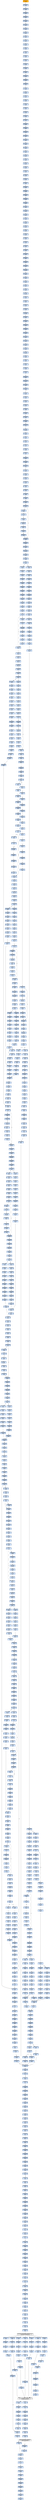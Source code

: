 strict digraph G {
	graph [bgcolor=transparent,
		name=G
	];
	node [color=lightsteelblue,
		fillcolor=lightsteelblue,
		shape=rectangle,
		style=filled
	];
	"0x004334e2"	[label="0x004334e2
movzbl"];
	"0x004334e5"	[label="0x004334e5
shll"];
	"0x004334e2" -> "0x004334e5"	[color="#000000"];
	"0x00433587"	[label="0x00433587
movl"];
	"0x0043358b"	[label="0x0043358b
movw"];
	"0x00433587" -> "0x0043358b"	[color="#000000"];
	"0x00433961"	[label="0x00433961
imull"];
	"0x00433964"	[label="0x00433964
cmpl"];
	"0x00433961" -> "0x00433964"	[color="#000000"];
	"0x00433287"	[label="0x00433287
movl"];
	"0x00433289"	[label="0x00433289
popl"];
	"0x00433287" -> "0x00433289"	[color="#000000"];
	"0x0043331d"	[label="0x0043331d
decl"];
	"0x0043331e"	[label="0x0043331e
movl"];
	"0x0043331d" -> "0x0043331e"	[color="#000000"];
	"0x0043334c"	[label="0x0043334c
movl"];
	"0x00433351"	[label="0x00433351
movl"];
	"0x0043334c" -> "0x00433351"	[color="#000000"];
	"0x00433231"	[label="0x00433231
addl"];
	"0x00433233"	[label="0x00433233
movl"];
	"0x00433231" -> "0x00433233"	[color="#000000"];
	"0x0040757a"	[label="0x0040757a
jne"];
	"0x00407585"	[label="0x00407585
pushl"];
	"0x0040757a" -> "0x00407585"	[color="#000000",
		label=T];
	"0x00407586"	[label="0x00407586
movl"];
	"0x00407585" -> "0x00407586"	[color="#000000"];
	"0x004334f9"	[label="0x004334f9
movzwl"];
	"0x004334fc"	[label="0x004334fc
imull"];
	"0x004334f9" -> "0x004334fc"	[color="#000000"];
	"0x00433c12"	[label="0x00433c12
movl"];
	"0x00433c15"	[label="0x00433c15
addl"];
	"0x00433c12" -> "0x00433c15"	[color="#000000"];
	"0x00433256"	[label="0x00433256
movl"];
	"0x0043325b"	[label="0x0043325b
shll"];
	"0x00433256" -> "0x0043325b"	[color="#000000"];
	"0x00433d21"	[label="0x00433d21
jb"];
	"0x00433d27"	[label="0x00433d27
cmpl"];
	"0x00433d21" -> "0x00433d27"	[color="#000000",
		label=F];
	"0x004337db"	[label="0x004337db
movl"];
	"0x004337df"	[label="0x004337df
jmp"];
	"0x004337db" -> "0x004337df"	[color="#000000"];
	"0x0043395e"	[label="0x0043395e
movzwl"];
	"0x0043395e" -> "0x00433961"	[color="#000000"];
	"0x00433910"	[label="0x00433910
movl"];
	"0x00433914"	[label="0x00433914
movl"];
	"0x00433910" -> "0x00433914"	[color="#000000"];
	"0x00433b6b"	[label="0x00433b6b
jmp"];
	"0x00433b82"	[label="0x00433b82
movl"];
	"0x00433b6b" -> "0x00433b82"	[color="#000000"];
	"0x00433d56"	[label="0x00433d56
movl"];
	"0x00433d5a"	[label="0x00433d5a
movl"];
	"0x00433d56" -> "0x00433d5a"	[color="#000000"];
	"0x00433a81"	[label="0x00433a81
shrl"];
	"0x00433a84"	[label="0x00433a84
movzwl"];
	"0x00433a81" -> "0x00433a84"	[color="#000000"];
	"0x00433630"	[label="0x00433630
movw"];
	"0x00433634"	[label="0x00433634
movl"];
	"0x00433630" -> "0x00433634"	[color="#000000"];
	GETMODULEHANDLEA_KERNEL32_DLL	[color=lightgrey,
		fillcolor=lightgrey,
		label="GETMODULEHANDLEA_KERNEL32_DLL
GETMODULEHANDLEA"];
	"0x00411ae3"	[label="0x00411ae3
movl"];
	GETMODULEHANDLEA_KERNEL32_DLL -> "0x00411ae3"	[color="#000000"];
	"0x004072a8"	[label="0x004072a8
movl"];
	GETMODULEHANDLEA_KERNEL32_DLL -> "0x004072a8"	[color="#000000"];
	"0x00407576"	[label="0x00407576
movl"];
	GETMODULEHANDLEA_KERNEL32_DLL -> "0x00407576"	[color="#000000"];
	"0x004071c9"	[label="0x004071c9
testl"];
	GETMODULEHANDLEA_KERNEL32_DLL -> "0x004071c9"	[color="#000000"];
	"0x00411a91"	[label="0x00411a91
orl"];
	GETMODULEHANDLEA_KERNEL32_DLL -> "0x00411a91"	[color="#000000"];
	"0x0040b78f"	[label="0x0040b78f
cmpl"];
	GETMODULEHANDLEA_KERNEL32_DLL -> "0x0040b78f"	[color="#000000"];
	"0x0040715d"	[label="0x0040715d
testl"];
	GETMODULEHANDLEA_KERNEL32_DLL -> "0x0040715d"	[color="#000000"];
	"0x0043338d"	[label="0x0043338d
movw"];
	"0x00433392"	[label="0x00433392
addl"];
	"0x0043338d" -> "0x00433392"	[color="#000000"];
	"0x004333bb"	[label="0x004333bb
je"];
	"0x004333c1"	[label="0x004333c1
movzbl"];
	"0x004333bb" -> "0x004333c1"	[color="#000000",
		label=F];
	"0x004334ff"	[label="0x004334ff
cmpl"];
	"0x00433501"	[label="0x00433501
jae"];
	"0x004334ff" -> "0x00433501"	[color="#000000"];
	"0x0043347c"	[label="0x0043347c
cmpl"];
	"0x00433481"	[label="0x00433481
leal"];
	"0x0043347c" -> "0x00433481"	[color="#000000"];
	"0x004334eb"	[label="0x004334eb
movl"];
	"0x004334ef"	[label="0x004334ef
movw"];
	"0x004334eb" -> "0x004334ef"	[color="#000000"];
	"0x00433b71"	[label="0x00433b71
subl"];
	"0x00433b73"	[label="0x00433b73
movl"];
	"0x00433b71" -> "0x00433b73"	[color="#000000"];
	"0x004332c0"	[label="0x004332c0
call"];
	"0x004332c5"	[label="0x004332c5
popl"];
	"0x004332c0" -> "0x004332c5"	[color="#000000"];
	"0x00433365"	[label="0x00433365
movl"];
	"0x0043336d"	[label="0x0043336d
movl"];
	"0x00433365" -> "0x0043336d"	[color="#000000"];
	"0x0043384f"	[label="0x0043384f
movl"];
	"0x00433854"	[label="0x00433854
subl"];
	"0x0043384f" -> "0x00433854"	[color="#000000"];
	"0x0043342a"	[label="0x0043342a
movzwl"];
	"0x0043342d"	[label="0x0043342d
imull"];
	"0x0043342a" -> "0x0043342d"	[color="#000000"];
	"0x0043371a"	[label="0x0043371a
movl"];
	"0x0043371f"	[label="0x0043371f
movl"];
	"0x0043371a" -> "0x0043371f"	[color="#000000"];
	"0x00433700"	[label="0x00433700
movl"];
	"0x00433702"	[label="0x00433702
shrl"];
	"0x00433700" -> "0x00433702"	[color="#000000"];
	"0x0043328a"	[label="0x0043328a
popl"];
	"0x0043328b"	[label="0x0043328b
subl"];
	"0x0043328a" -> "0x0043328b"	[color="#000000"];
	"0x004334a5"	[label="0x004334a5
movl"];
	"0x004334a9"	[label="0x004334a9
shll"];
	"0x004334a5" -> "0x004334a9"	[color="#000000"];
	"0x00433379"	[label="0x00433379
addl"];
	"0x0043337b"	[label="0x0043337b
shll"];
	"0x00433379" -> "0x0043337b"	[color="#000000"];
	"0x00411ae5"	[label="0x00411ae5
lodsb"];
	"0x00411ae3" -> "0x00411ae5"	[color="#000000"];
	"0x004071d3"	[label="0x004071d3
call"];
	GETPROCADDRESS_KERNEL32_DLL	[color=lightgrey,
		fillcolor=lightgrey,
		label="GETPROCADDRESS_KERNEL32_DLL
GETPROCADDRESS"];
	"0x004071d3" -> GETPROCADDRESS_KERNEL32_DLL	[color="#000000"];
	"0x0043386b"	[label="0x0043386b
jmp"];
	"0x0043386b" -> "0x00433910"	[color="#000000"];
	"0x00433290"	[label="0x00433290
movb"];
	"0x00433292"	[label="0x00433292
subl"];
	"0x00433290" -> "0x00433292"	[color="#000000"];
	"0x00433b0d"	[label="0x00433b0d
movl"];
	"0x00433b11"	[label="0x00433b11
movl"];
	"0x00433b0d" -> "0x00433b11"	[color="#000000"];
	"0x004339d1"	[label="0x004339d1
imull"];
	"0x004339d4"	[label="0x004339d4
cmpl"];
	"0x004339d1" -> "0x004339d4"	[color="#000000"];
	"0x00433d2f"	[label="0x00433d2f
ja"];
	"0x00433d46"	[label="0x00433d46
subl"];
	"0x00433d2f" -> "0x00433d46"	[color="#000000",
		label=T];
	"0x00433375"	[label="0x00433375
movzbl"];
	"0x0043336d" -> "0x00433375"	[color="#000000"];
	"0x00433be1"	[label="0x00433be1
je"];
	"0x00433be7"	[label="0x00433be7
shll"];
	"0x00433be1" -> "0x00433be7"	[color="#000000",
		label=F];
	"0x0043370f"	[label="0x0043370f
imull"];
	"0x00433712"	[label="0x00433712
cmpl"];
	"0x0043370f" -> "0x00433712"	[color="#000000"];
	"0x00433623"	[label="0x00433623
shrw"];
	"0x00433627"	[label="0x00433627
subw"];
	"0x00433623" -> "0x00433627"	[color="#000000"];
	"0x00433619"	[label="0x00433619
subl"];
	"0x0043361b"	[label="0x0043361b
movl"];
	"0x00433619" -> "0x0043361b"	[color="#000000"];
	"0x00407167"	[label="0x00407167
call"];
	"0x00407167" -> GETPROCADDRESS_KERNEL32_DLL	[color="#000000"];
	"0x00433430"	[label="0x00433430
cmpl"];
	"0x00433432"	[label="0x00433432
jae"];
	"0x00433430" -> "0x00433432"	[color="#000000"];
	"0x0043364f"	[label="0x0043364f
shll"];
	"0x00433652"	[label="0x00433652
shll"];
	"0x0043364f" -> "0x00433652"	[color="#000000"];
	"0x00433674"	[label="0x00433674
movl"];
	"0x00433679"	[label="0x00433679
subl"];
	"0x00433674" -> "0x00433679"	[color="#000000"];
	"0x00433329"	[label="0x00433329
movl"];
	"0x0043332d"	[label="0x0043332d
movl"];
	"0x00433329" -> "0x0043332d"	[color="#000000"];
	"0x004339cb"	[label="0x004339cb
shrl"];
	"0x004339ce"	[label="0x004339ce
movzwl"];
	"0x004339cb" -> "0x004339ce"	[color="#000000"];
	"0x00433abb"	[label="0x00433abb
movl"];
	"0x00433abf"	[label="0x00433abf
decl"];
	"0x00433abb" -> "0x00433abf"	[color="#000000"];
	"0x004339aa"	[label="0x004339aa
movw"];
	"0x004339ad"	[label="0x004339ad
ja"];
	"0x004339aa" -> "0x004339ad"	[color="#000000"];
	"0x004336e6"	[label="0x004336e6
cmpl"];
	"0x004336ea"	[label="0x004336ea
je"];
	"0x004336e6" -> "0x004336ea"	[color="#000000"];
	"0x00433b45"	[label="0x00433b45
movw"];
	"0x00433b48"	[label="0x00433b48
shrl"];
	"0x00433b45" -> "0x00433b48"	[color="#000000"];
	"0x0043391c"	[label="0x0043391c
xorl"];
	"0x0043391e"	[label="0x0043391e
cmpl"];
	"0x0043391c" -> "0x0043391e"	[color="#000000"];
	"0x00433419"	[label="0x00433419
shll"];
	"0x0043341c"	[label="0x0043341c
incl"];
	"0x00433419" -> "0x0043341c"	[color="#000000"];
	"0x00433c0f"	[label="0x00433c0f
shll"];
	"0x00433c0f" -> "0x00433c12"	[color="#000000"];
	"0x00433a8c"	[label="0x00433a8c
jae"];
	"0x00433a8e"	[label="0x00433a8e
movl"];
	"0x00433a8c" -> "0x00433a8e"	[color="#000000",
		label=F];
	"0x00433aa6"	[label="0x00433aa6
subl"];
	"0x00433a8c" -> "0x00433aa6"	[color="#000000",
		label=T];
	"0x00433c81"	[label="0x00433c81
sarl"];
	"0x00433c84"	[label="0x00433c84
leal"];
	"0x00433c81" -> "0x00433c84"	[color="#000000"];
	"0x00433cc7"	[label="0x00433cc7
movl"];
	"0x00433ccb"	[label="0x00433ccb
je"];
	"0x00433cc7" -> "0x00433ccb"	[color="#000000"];
	"0x00433cb0"	[label="0x00433cb0
movl"];
	"0x00433cb4"	[label="0x00433cb4
shll"];
	"0x00433cb0" -> "0x00433cb4"	[color="#000000"];
	"0x0043325d"	[label="0x0043325d
popl"];
	"0x0043325b" -> "0x0043325d"	[color="#000000"];
	"0x004338e8"	[label="0x004338e8
movl"];
	"0x004338ea"	[label="0x004338ea
shrw"];
	"0x004338e8" -> "0x004338ea"	[color="#000000"];
	"0x00433563"	[label="0x00433563
addl"];
	"0x00433565"	[label="0x00433565
cmpl"];
	"0x00433563" -> "0x00433565"	[color="#000000"];
	"0x00433601"	[label="0x00433601
subl"];
	"0x00433606"	[label="0x00433606
jmp"];
	"0x00433601" -> "0x00433606"	[color="#000000"];
	"0x004338e4"	[label="0x004338e4
subl"];
	"0x004338e6"	[label="0x004338e6
subl"];
	"0x004338e4" -> "0x004338e6"	[color="#000000"];
	"0x00433c6f"	[label="0x00433c6f
imull"];
	"0x00433c72"	[label="0x00433c72
cmpl"];
	"0x00433c6f" -> "0x00433c72"	[color="#000000"];
	"0x004334d1"	[label="0x004334d1
ja"];
	"0x004334d1" -> "0x004334eb"	[color="#000000",
		label=T];
	"0x004334d3"	[label="0x004334d3
cmpl"];
	"0x004334d1" -> "0x004334d3"	[color="#000000",
		label=F];
	"0x0043381d"	[label="0x0043381d
cmpl"];
	"0x00433821"	[label="0x00433821
je"];
	"0x0043381d" -> "0x00433821"	[color="#000000"];
	"0x00433af0"	[label="0x00433af0
jle"];
	"0x00433af2"	[label="0x00433af2
movl"];
	"0x00433af0" -> "0x00433af2"	[color="#000000",
		label=F];
	"0x00433af7"	[label="0x00433af7
movl"];
	"0x00433af0" -> "0x00433af7"	[color="#000000",
		label=T];
	"0x0043330a"	[label="0x0043330a
movl"];
	"0x0043330e"	[label="0x0043330e
movl"];
	"0x0043330a" -> "0x0043330e"	[color="#000000"];
	"0x0043365c"	[label="0x0043365c
movl"];
	"0x0043365e"	[label="0x0043365e
shrl"];
	"0x0043365c" -> "0x0043365e"	[color="#000000"];
	"0x004332e7"	[label="0x004332e7
pushl"];
	"0x004332e8"	[label="0x004332e8
pushl"];
	"0x004332e7" -> "0x004332e8"	[color="#000000"];
	"0x00411ae6"	[label="0x00411ae6
orb"];
	"0x00411ae8"	[label="0x00411ae8
movb"];
	"0x00411ae6" -> "0x00411ae8"	[color="#000000"];
	"0x004336a8"	[label="0x004336a8
xorl"];
	"0x004336aa"	[label="0x004336aa
cmpl"];
	"0x004336a8" -> "0x004336aa"	[color="#000000"];
	"0x00433846"	[label="0x00433846
imull"];
	"0x00433849"	[label="0x00433849
cmpl"];
	"0x00433846" -> "0x00433849"	[color="#000000"];
	"0x00433737"	[label="0x00433737
movw"];
	"0x0043373e"	[label="0x0043373e
movl"];
	"0x00433737" -> "0x0043373e"	[color="#000000"];
	"0x00433d04"	[label="0x00433d04
decl"];
	"0x00433d05"	[label="0x00433d05
je"];
	"0x00433d04" -> "0x00433d05"	[color="#000000"];
	"0x00433689"	[label="0x00433689
movl"];
	"0x0043368d"	[label="0x0043368d
movl"];
	"0x00433689" -> "0x0043368d"	[color="#000000"];
	"0x004338a6"	[label="0x004338a6
orl"];
	"0x004338a8"	[label="0x004338a8
movl"];
	"0x004338a6" -> "0x004338a8"	[color="#000000"];
	"0x004338b1"	[label="0x004338b1
movw"];
	"0x004338b8"	[label="0x004338b8
movzwl"];
	"0x004338b1" -> "0x004338b8"	[color="#000000"];
	"0x00433839"	[label="0x00433839
shrl"];
	"0x0043383c"	[label="0x0043383c
movw"];
	"0x00433839" -> "0x0043383c"	[color="#000000"];
	"0x00433b55"	[label="0x00433b55
movl"];
	"0x00433b59"	[label="0x00433b59
movl"];
	"0x00433b55" -> "0x00433b59"	[color="#000000"];
	"0x0043349a"	[label="0x0043349a
movl"];
	"0x004334a1"	[label="0x004334a1
movzbl"];
	"0x0043349a" -> "0x004334a1"	[color="#000000"];
	"0x00433b7f"	[label="0x00433b7f
movw"];
	"0x00433b7f" -> "0x00433b82"	[color="#000000"];
	"0x004333f1"	[label="0x004333f1
shll"];
	"0x004333f4"	[label="0x004333f4
movl"];
	"0x004333f1" -> "0x004333f4"	[color="#000000"];
	"0x00433322"	[label="0x00433322
movzbl"];
	"0x00433326"	[label="0x00433326
shll"];
	"0x00433322" -> "0x00433326"	[color="#000000"];
	"0x00433280"	[label="0x00433280
pushl"];
	"0x00433281"	[label="0x00433281
pushl"];
	"0x00433280" -> "0x00433281"	[color="#000000"];
	"0x00433bae"	[label="0x00433bae
movl"];
	"0x00433bb2"	[label="0x00433bb2
jg"];
	"0x00433bae" -> "0x00433bb2"	[color="#000000"];
	"0x0043375c"	[label="0x0043375c
je"];
	"0x00433762"	[label="0x00433762
movzbl"];
	"0x0043375c" -> "0x00433762"	[color="#000000",
		label=F];
	"0x00433219"	[label="0x00433219
addl"];
	"0x0043321e"	[label="0x0043321e
movl"];
	"0x00433219" -> "0x0043321e"	[color="#000000"];
	"0x00411b24"	[label="0x00411b24
movb"];
	"0x00411b26"	[label="0x00411b26
stosb"];
	"0x00411b24" -> "0x00411b26"	[color="#000000"];
	"0x00433a13"	[label="0x00433a13
subl"];
	"0x00433a15"	[label="0x00433a15
subl"];
	"0x00433a13" -> "0x00433a15"	[color="#000000"];
	"0x00433b86"	[label="0x00433b86
decl"];
	"0x00433b87"	[label="0x00433b87
movl"];
	"0x00433b86" -> "0x00433b87"	[color="#000000"];
	"0x0043367b"	[label="0x0043367b
movl"];
	"0x0043367f"	[label="0x0043367f
sarl"];
	"0x0043367b" -> "0x0043367f"	[color="#000000"];
	"0x00433d6a"	[label="0x00433d6a
popl"];
	"0x00433d6b"	[label="0x00433d6b
popl"];
	"0x00433d6a" -> "0x00433d6b"	[color="#000000"];
	"0x00433686"	[label="0x00433686
leal"];
	"0x00433686" -> "0x00433689"	[color="#000000"];
	"0x00433261"	[label="0x00433261
leal"];
	"0x00433268"	[label="0x00433268
pushl"];
	"0x00433261" -> "0x00433268"	[color="#000000"];
	"0x00433251"	[label="0x00433251
orl"];
	"0x00433253"	[label="0x00433253
pushl"];
	"0x00433251" -> "0x00433253"	[color="#000000"];
	"0x00433c6c"	[label="0x00433c6c
movzwl"];
	"0x00433c6c" -> "0x00433c6f"	[color="#000000"];
	"0x0043379d"	[label="0x0043379d
movw"];
	"0x004337a4"	[label="0x004337a4
je"];
	"0x0043379d" -> "0x004337a4"	[color="#000000"];
	"0x00433950"	[label="0x00433950
shll"];
	"0x00433953"	[label="0x00433953
incl"];
	"0x00433950" -> "0x00433953"	[color="#000000"];
	"0x0043361f"	[label="0x0043361f
subl"];
	"0x00433621"	[label="0x00433621
movl"];
	"0x0043361f" -> "0x00433621"	[color="#000000"];
	"0x004338be"	[label="0x004338be
cmpl"];
	"0x004338c0"	[label="0x004338c0
jae"];
	"0x004338be" -> "0x004338c0"	[color="#000000"];
	"0x0043328d"	[label="0x0043328d
movl"];
	"0x0043328d" -> "0x00433290"	[color="#000000"];
	"0x004339c5"	[label="0x004339c5
movw"];
	"0x004339ad" -> "0x004339c5"	[color="#000000",
		label=T];
	"0x004339af"	[label="0x004339af
cmpl"];
	"0x004339ad" -> "0x004339af"	[color="#000000",
		label=F];
	"0x00433447"	[label="0x00433447
sarl"];
	"0x0043344a"	[label="0x0043344a
movl"];
	"0x00433447" -> "0x0043344a"	[color="#000000"];
	"0x0043399d"	[label="0x0043399d
shrw"];
	"0x004339a1"	[label="0x004339a1
subw"];
	"0x0043399d" -> "0x004339a1"	[color="#000000"];
	"0x004072ab"	[label="0x004072ab
movl"];
	"0x004072ae"	[label="0x004072ae
movl"];
	"0x004072ab" -> "0x004072ae"	[color="#000000"];
	"0x00433833"	[label="0x00433833
movl"];
	"0x00433837"	[label="0x00433837
movl"];
	"0x00433833" -> "0x00433837"	[color="#000000"];
	"0x00411a95"	[label="0x00411a95
call"];
	"0x00411aa9"	[label="0x00411aa9
pushl"];
	"0x00411a95" -> "0x00411aa9"	[color="#000000"];
	"0x0043356d"	[label="0x0043356d
ja"];
	"0x00433565" -> "0x0043356d"	[color="#000000"];
	"0x00433655"	[label="0x00433655
incl"];
	"0x00433652" -> "0x00433655"	[color="#000000"];
	"0x00411ab5"	[label="0x00411ab5
pushl"];
	"0x00411ab7"	[label="0x00411ab7
pushl"];
	"0x00411ab5" -> "0x00411ab7"	[color="#000000"];
	"0x00433298"	[label="0x00433298
jae"];
	"0x00433298" -> "0x004332c0"	[color="#000000",
		label=T];
	"0x00411a71"	[label="0x00411a71
addl"];
	"0x00411a73"	[label="0x00411a73
subl"];
	"0x00411a71" -> "0x00411a73"	[color="#000000"];
	"0x00433a1d"	[label="0x00433a1d
shrw"];
	"0x00433a21"	[label="0x00433a21
movl"];
	"0x00433a1d" -> "0x00433a21"	[color="#000000"];
	"0x00433923"	[label="0x00433923
movl"];
	"0x0043391e" -> "0x00433923"	[color="#000000"];
	"0x00433ab5"	[label="0x00433ab5
movw"];
	"0x00433ab8"	[label="0x00433ab8
leal"];
	"0x00433ab5" -> "0x00433ab8"	[color="#000000"];
	"0x00433730"	[label="0x00433730
leal"];
	"0x00433733"	[label="0x00433733
movl"];
	"0x00433730" -> "0x00433733"	[color="#000000"];
	"0x00411ae5" -> "0x00411ae6"	[color="#000000"];
	"0x00433c9d"	[label="0x00433c9d
subw"];
	"0x00433ca0"	[label="0x00433ca0
movl"];
	"0x00433c9d" -> "0x00433ca0"	[color="#000000"];
	"0x00411b27"	[label="0x00411b27
movl"];
	"0x00411b26" -> "0x00411b27"	[color="#000000"];
	"0x004334d7"	[label="0x004334d7
je"];
	"0x004334dd"	[label="0x004334dd
shll"];
	"0x004334d7" -> "0x004334dd"	[color="#000000",
		label=F];
	"0x00433a29"	[label="0x00433a29
subw"];
	"0x00433a2c"	[label="0x00433a2c
movl"];
	"0x00433a29" -> "0x00433a2c"	[color="#000000"];
	"0x00433c87"	[label="0x00433c87
movw"];
	"0x00433c84" -> "0x00433c87"	[color="#000000"];
	"0x00433927"	[label="0x00433927
setg"];
	"0x0043392a"	[label="0x0043392a
addl"];
	"0x00433927" -> "0x0043392a"	[color="#000000"];
	"0x004333fa"	[label="0x004333fa
cmpl"];
	"0x00433402"	[label="0x00433402
leal"];
	"0x004333fa" -> "0x00433402"	[color="#000000"];
	"0x00411b2d"	[label="0x00411b2d
popa"];
	"0x00411b2e"	[label="0x00411b2e
jmp"];
	"0x00411b2d" -> "0x00411b2e"	[color="#000000"];
	"0x0043359c"	[label="0x0043359c
movl"];
	"0x004335a0"	[label="0x004335a0
movl"];
	"0x0043359c" -> "0x004335a0"	[color="#000000"];
	"0x004332ec"	[label="0x004332ec
movl"];
	"0x004332f3"	[label="0x004332f3
movl"];
	"0x004332ec" -> "0x004332f3"	[color="#000000"];
	"0x0043376b"	[label="0x0043376b
incl"];
	"0x0043376c"	[label="0x0043376c
orl"];
	"0x0043376b" -> "0x0043376c"	[color="#000000"];
	"0x0043390c"	[label="0x0043390c
movl"];
	"0x0043390c" -> "0x00433910"	[color="#000000"];
	"0x00433bf2"	[label="0x00433bf2
incl"];
	"0x00433bf3"	[label="0x00433bf3
orl"];
	"0x00433bf2" -> "0x00433bf3"	[color="#000000"];
	"0x00433b8b"	[label="0x00433b8b
jne"];
	"0x00433b87" -> "0x00433b8b"	[color="#000000"];
	"0x00433ca4"	[label="0x00433ca4
movw"];
	"0x00433ca8"	[label="0x00433ca8
movl"];
	"0x00433ca4" -> "0x00433ca8"	[color="#000000"];
	"0x0043327d"	[label="0x0043327d
addl"];
	"0x0043327d" -> "0x00433280"	[color="#000000"];
	"0x00433b66"	[label="0x00433b66
movw"];
	"0x00433b69"	[label="0x00433b69
movl"];
	"0x00433b66" -> "0x00433b69"	[color="#000000"];
	"0x00433573"	[label="0x00433573
je"];
	"0x00433579"	[label="0x00433579
shll"];
	"0x00433573" -> "0x00433579"	[color="#000000",
		label=F];
	"0x004338dc"	[label="0x004338dc
movl"];
	"0x004338e0"	[label="0x004338e0
jmp"];
	"0x004338dc" -> "0x004338e0"	[color="#000000"];
	"0x00433ba0"	[label="0x00433ba0
sarl"];
	"0x00433ba2"	[label="0x00433ba2
andl"];
	"0x00433ba0" -> "0x00433ba2"	[color="#000000"];
	"0x004336f0"	[label="0x004336f0
movzbl"];
	"0x004336ea" -> "0x004336f0"	[color="#000000",
		label=F];
	"0x00433809"	[label="0x00433809
subw"];
	"0x0043380c"	[label="0x0043380c
subl"];
	"0x00433809" -> "0x0043380c"	[color="#000000"];
	"0x00411a75"	[label="0x00411a75
movw"];
	"0x00411a79"	[label="0x00411a79
addl"];
	"0x00411a75" -> "0x00411a79"	[color="#000000"];
	"0x004333f8"	[label="0x004333f8
addl"];
	"0x004333f4" -> "0x004333f8"	[color="#000000"];
	"0x00433ac0"	[label="0x00433ac0
movl"];
	"0x00433abf" -> "0x00433ac0"	[color="#000000"];
	"0x004333cb"	[label="0x004333cb
cmpl"];
	"0x004333ce"	[label="0x004333ce
jle"];
	"0x004333cb" -> "0x004333ce"	[color="#000000"];
	"0x0043344f"	[label="0x0043344f
leal"];
	"0x0043344a" -> "0x0043344f"	[color="#000000"];
	"0x004339e8"	[label="0x004339e8
sarl"];
	"0x004339eb"	[label="0x004339eb
movl"];
	"0x004339e8" -> "0x004339eb"	[color="#000000"];
	"0x00433a17"	[label="0x00433a17
movl"];
	"0x00433a19"	[label="0x00433a19
movl"];
	"0x00433a17" -> "0x00433a19"	[color="#000000"];
	"0x00433876"	[label="0x00433876
movl"];
	"0x00433878"	[label="0x00433878
shrw"];
	"0x00433876" -> "0x00433878"	[color="#000000"];
	"0x00433a4f"	[label="0x00433a4f
leal"];
	"0x00433a52"	[label="0x00433a52
movl"];
	"0x00433a4f" -> "0x00433a52"	[color="#000000"];
	"0x004072bf"	[label="0x004072bf
pushl"];
	"0x004072c4"	[label="0x004072c4
pushl"];
	"0x004072bf" -> "0x004072c4"	[color="#000000"];
	"0x00433a71"	[label="0x00433a71
movzbl"];
	"0x00433a74"	[label="0x00433a74
shll"];
	"0x00433a71" -> "0x00433a74"	[color="#000000"];
	"0x00433c26"	[label="0x00433c26
movl"];
	"0x00433c2e"	[label="0x00433c2e
movl"];
	"0x00433c26" -> "0x00433c2e"	[color="#000000"];
	"0x00433714"	[label="0x00433714
jae"];
	"0x00433714" -> "0x0043371a"	[color="#000000",
		label=F];
	"0x004337fd"	[label="0x004337fd
movl"];
	"0x00433714" -> "0x004337fd"	[color="#000000",
		label=T];
	"0x004338bb"	[label="0x004338bb
imull"];
	"0x004338b8" -> "0x004338bb"	[color="#000000"];
	"0x004072c5"	[label="0x004072c5
movl"];
	"0x004072c4" -> "0x004072c5"	[color="#000000"];
	"0x00433aae"	[label="0x00433aae
shrw"];
	"0x00433ab2"	[label="0x00433ab2
subw"];
	"0x00433aae" -> "0x00433ab2"	[color="#000000"];
	"0x00433552"	[label="0x00433552
jmp"];
	"0x004335cd"	[label="0x004335cd
movl"];
	"0x00433552" -> "0x004335cd"	[color="#000000"];
	"0x00433753"	[label="0x00433753
leal"];
	"0x00433756"	[label="0x00433756
ja"];
	"0x00433753" -> "0x00433756"	[color="#000000"];
	"0x004339a4"	[label="0x004339a4
cmpl"];
	"0x004339a1" -> "0x004339a4"	[color="#000000"];
	"0x00433b3b"	[label="0x00433b3b
shll"];
	"0x00433b3e"	[label="0x00433b3e
incl"];
	"0x00433b3b" -> "0x00433b3e"	[color="#000000"];
	"0x004071cd"	[label="0x004071cd
pushl"];
	"0x004071d2"	[label="0x004071d2
pushl"];
	"0x004071cd" -> "0x004071d2"	[color="#000000"];
	"0x00411ab9"	[label="0x00411ab9
pushl"];
	"0x00411aba"	[label="0x00411aba
movl"];
	"0x00411ab9" -> "0x00411aba"	[color="#000000"];
	"0x004335fa"	[label="0x004335fa
cmpl"];
	"0x004335ff"	[label="0x004335ff
jg"];
	"0x004335fa" -> "0x004335ff"	[color="#000000"];
	"0x004072cb"	[label="0x004072cb
call"];
	"0x004072cb" -> GETPROCADDRESS_KERNEL32_DLL	[color="#000000"];
	"0x00433278"	[label="0x00433278
addl"];
	"0x0043327b"	[label="0x0043327b
pushl"];
	"0x00433278" -> "0x0043327b"	[color="#000000"];
	"0x00433cf8"	[label="0x00433cf8
incl"];
	"0x00433cf9"	[label="0x00433cf9
movb"];
	"0x00433cf8" -> "0x00433cf9"	[color="#000000"];
	"0x004338c2"	[label="0x004338c2
movl"];
	"0x004338c4"	[label="0x004338c4
movl"];
	"0x004338c2" -> "0x004338c4"	[color="#000000"];
	"0x004335eb"	[label="0x004335eb
jg"];
	"0x004335eb" -> "0x004335fa"	[color="#000000",
		label=T];
	"0x004335ed"	[label="0x004335ed
movl"];
	"0x004335eb" -> "0x004335ed"	[color="#000000",
		label=F];
	"0x00433d68"	[label="0x00433d68
popl"];
	"0x00433d69"	[label="0x00433d69
popl"];
	"0x00433d68" -> "0x00433d69"	[color="#000000"];
	"0x0043355a"	[label="0x0043355a
jg"];
	"0x0043355a" -> "0x004335cd"	[color="#000000",
		label=T];
	"0x00433328"	[label="0x00433328
decl"];
	"0x00433326" -> "0x00433328"	[color="#000000"];
	"0x0043350c"	[label="0x0043350c
subl"];
	"0x0043350e"	[label="0x0043350e
movl"];
	"0x0043350c" -> "0x0043350e"	[color="#000000"];
	"0x004335d3"	[label="0x004335d3
movl"];
	"0x004335da"	[label="0x004335da
movb"];
	"0x004335d3" -> "0x004335da"	[color="#000000"];
	"0x00411af0"	[label="0x00411af0
orb"];
	"0x00411af2"	[label="0x00411af2
je"];
	"0x00411af0" -> "0x00411af2"	[color="#000000"];
	"0x00433346"	[label="0x00433346
movl"];
	"0x00433346" -> "0x0043334c"	[color="#000000"];
	"0x00411a5e"	[label="0x00411a5e
addl"];
	"0x00411a60"	[label="0x00411a60
orb"];
	"0x00411a5e" -> "0x00411a60"	[color="#000000"];
	"0x00433d16"	[label="0x00433d16
movl"];
	"0x00433d1d"	[label="0x00433d1d
cmpl"];
	"0x00433d16" -> "0x00433d1d"	[color="#000000"];
	"0x0043358f"	[label="0x0043358f
shrl"];
	"0x0043358b" -> "0x0043358f"	[color="#000000"];
	"0x00433c33"	[label="0x00433c33
movl"];
	"0x00433c2e" -> "0x00433c33"	[color="#000000"];
	"0x004333e9"	[label="0x004333e9
movl"];
	"0x004333ed"	[label="0x004333ed
movl"];
	"0x004333e9" -> "0x004333ed"	[color="#000000"];
	"0x0043382a"	[label="0x0043382a
shll"];
	"0x0043382d"	[label="0x0043382d
shll"];
	"0x0043382a" -> "0x0043382d"	[color="#000000"];
	"0x00433b16"	[label="0x00433b16
leal"];
	"0x00433b11" -> "0x00433b16"	[color="#000000"];
	"0x00411ab1"	[label="0x00411ab1
je"];
	"0x00411ab3"	[label="0x00411ab3
pushl"];
	"0x00411ab1" -> "0x00411ab3"	[color="#000000",
		label=F];
	"0x00433c0b"	[label="0x00433c0b
movl"];
	"0x00433c0b" -> "0x00433c0f"	[color="#000000"];
	"0x00433438"	[label="0x00433438
movl"];
	"0x0043343c"	[label="0x0043343c
movl"];
	"0x00433438" -> "0x0043343c"	[color="#000000"];
	"0x004337cf"	[label="0x004337cf
movb"];
	"0x004337d2"	[label="0x004337d2
movb"];
	"0x004337cf" -> "0x004337d2"	[color="#000000"];
	"0x004334b1"	[label="0x004334b1
leal"];
	"0x004334b4"	[label="0x004334b4
movl"];
	"0x004334b1" -> "0x004334b4"	[color="#000000"];
	"0x004333e5"	[label="0x004333e5
andl"];
	"0x004333e5" -> "0x004333e9"	[color="#000000"];
	"0x00433228"	[label="0x00433228
shll"];
	"0x0043322b"	[label="0x0043322b
movl"];
	"0x00433228" -> "0x0043322b"	[color="#000000"];
	"0x00433908"	[label="0x00433908
movl"];
	"0x00433908" -> "0x0043390c"	[color="#000000"];
	"0x00433c53"	[label="0x00433c53
shll"];
	"0x00433c58"	[label="0x00433c58
movzbl"];
	"0x00433c53" -> "0x00433c58"	[color="#000000"];
	"0x0043322d"	[label="0x0043322d
pushl"];
	"0x0043322e"	[label="0x0043322e
lodsl"];
	"0x0043322d" -> "0x0043322e"	[color="#000000"];
	"0x00433389"	[label="0x00433389
movl"];
	"0x00433389" -> "0x0043338d"	[color="#000000"];
	"0x004335bb"	[label="0x004335bb
movl"];
	"0x004335bd"	[label="0x004335bd
leal"];
	"0x004335bb" -> "0x004335bd"	[color="#000000"];
	"0x00433432" -> "0x00433438"	[color="#000000",
		label=F];
	"0x00433615"	[label="0x00433615
movl"];
	"0x00433432" -> "0x00433615"	[color="#000000",
		label=T];
	"0x004072bb"	[label="0x004072bb
testl"];
	"0x004072bd"	[label="0x004072bd
je"];
	"0x004072bb" -> "0x004072bd"	[color="#000000"];
	"0x00433831"	[label="0x00433831
orl"];
	"0x00433831" -> "0x00433833"	[color="#000000"];
	"0x004339fe"	[label="0x004339fe
leal"];
	"0x00433a05"	[label="0x00433a05
movl"];
	"0x004339fe" -> "0x00433a05"	[color="#000000"];
	"0x004336af"	[label="0x004336af
setg"];
	"0x004336aa" -> "0x004336af"	[color="#000000"];
	"0x0043378d"	[label="0x0043378d
movl"];
	"0x00433791"	[label="0x00433791
movl"];
	"0x0043378d" -> "0x00433791"	[color="#000000"];
	"0x004332ce"	[label="0x004332ce
stosb"];
	"0x004332cf"	[label="0x004332cf
movl"];
	"0x004332ce" -> "0x004332cf"	[color="#000000"];
	"0x00433c5e"	[label="0x00433c5e
incl"];
	"0x00433c5f"	[label="0x00433c5f
orl"];
	"0x00433c5e" -> "0x00433c5f"	[color="#000000"];
	"0x00433212"	[color=lightgrey,
		fillcolor=orange,
		label="0x00433212
pusha"];
	"0x00433213"	[label="0x00433213
call"];
	"0x00433212" -> "0x00433213"	[color="#000000"];
	"0x00433afb"	[label="0x00433afb
shll"];
	"0x00433afe"	[label="0x00433afe
movl"];
	"0x00433afb" -> "0x00433afe"	[color="#000000"];
	"0x00433538"	[label="0x00433538
cmpl"];
	"0x0043353d"	[label="0x0043353d
movw"];
	"0x00433538" -> "0x0043353d"	[color="#000000"];
	"0x00433a15" -> "0x00433a17"	[color="#000000"];
	"0x004072b5"	[label="0x004072b5
xorl"];
	"0x004072b7"	[label="0x004072b7
incl"];
	"0x004072b5" -> "0x004072b7"	[color="#000000"];
	"0x00433544"	[label="0x00433544
je"];
	"0x0043353d" -> "0x00433544"	[color="#000000"];
	"0x00433837" -> "0x00433839"	[color="#000000"];
	"0x00411ad5"	[label="0x00411ad5
lodsl"];
	"0x00411af2" -> "0x00411ad5"	[color="#000000",
		label=T];
	"0x00433237"	[label="0x00433237
decl"];
	"0x00433238"	[label="0x00433238
movb"];
	"0x00433237" -> "0x00433238"	[color="#000000"];
	"0x004335c4"	[label="0x004335c4
subw"];
	"0x004335c7"	[label="0x004335c7
movw"];
	"0x004335c4" -> "0x004335c7"	[color="#000000"];
	"0x0043395b"	[label="0x0043395b
shrl"];
	"0x0043395b" -> "0x0043395e"	[color="#000000"];
	"0x004338ee"	[label="0x004338ee
subw"];
	"0x004338ea" -> "0x004338ee"	[color="#000000"];
	"0x0040b793"	[label="0x0040b793
pushl"];
	"0x0040b798"	[label="0x0040b798
pushl"];
	"0x0040b793" -> "0x0040b798"	[color="#000000"];
	"0x00433cc3"	[label="0x00433cc3
movl"];
	"0x00433cc6"	[label="0x00433cc6
incl"];
	"0x00433cc3" -> "0x00433cc6"	[color="#000000"];
	"0x00433cac"	[label="0x00433cac
incl"];
	"0x00433cad"	[label="0x00433cad
orl"];
	"0x00433cac" -> "0x00433cad"	[color="#000000"];
	"0x0040b799"	[label="0x0040b799
call"];
	"0x0040b798" -> "0x0040b799"	[color="#000000"];
	"0x00433513"	[label="0x00433513
cmpl"];
	"0x00433518"	[label="0x00433518
leal"];
	"0x00433513" -> "0x00433518"	[color="#000000"];
	"0x00433758"	[label="0x00433758
cmpl"];
	"0x00433758" -> "0x0043375c"	[color="#000000"];
	"0x00433860"	[label="0x00433860
movw"];
	"0x00433867"	[label="0x00433867
movl"];
	"0x00433860" -> "0x00433867"	[color="#000000"];
	"0x00407161"	[label="0x00407161
pushl"];
	"0x00407166"	[label="0x00407166
pushl"];
	"0x00407161" -> "0x00407166"	[color="#000000"];
	"0x00433a09"	[label="0x00433a09
movl"];
	"0x00433a05" -> "0x00433a09"	[color="#000000"];
	"0x00433a92"	[label="0x00433a92
movl"];
	"0x00433a97"	[label="0x00433a97
subl"];
	"0x00433a92" -> "0x00433a97"	[color="#000000"];
	"0x0043372b"	[label="0x0043372b
movl"];
	"0x0043372d"	[label="0x0043372d
sarl"];
	"0x0043372b" -> "0x0043372d"	[color="#000000"];
	"0x004337b1"	[label="0x004337b1
movl"];
	"0x004337b8"	[label="0x004337b8
movl"];
	"0x004337b1" -> "0x004337b8"	[color="#000000"];
	"0x00433b1d"	[label="0x00433b1d
addl"];
	"0x00433b1f"	[label="0x00433b1f
cmpl"];
	"0x00433b1d" -> "0x00433b1f"	[color="#000000"];
	"0x00411ad3"	[label="0x00411ad3
movl"];
	"0x00411ad3" -> "0x00411ad5"	[color="#000000"];
	"0x00433313"	[label="0x00433313
movzbl"];
	"0x0043330e" -> "0x00433313"	[color="#000000"];
	"0x00433c3f"	[label="0x00433c3f
cmpl"];
	"0x00433c47"	[label="0x00433c47
ja"];
	"0x00433c3f" -> "0x00433c47"	[color="#000000"];
	"0x00433375" -> "0x00433379"	[color="#000000"];
	"0x0043341d"	[label="0x0043341d
orl"];
	"0x0043341c" -> "0x0043341d"	[color="#000000"];
	"0x00433ba5"	[label="0x00433ba5
leal"];
	"0x00433ba8"	[label="0x00433ba8
orl"];
	"0x00433ba5" -> "0x00433ba8"	[color="#000000"];
	"0x004339c3"	[label="0x004339c3
orl"];
	"0x004339c3" -> "0x004339c5"	[color="#000000"];
	"0x00411ab7" -> "0x00411ab9"	[color="#000000"];
	"0x00411a7b"	[label="0x00411a7b
addl"];
	"0x00411a7e"	[label="0x00411a7e
call"];
	"0x00411a7b" -> "0x00411a7e"	[color="#000000"];
	"0x00433827"	[label="0x00433827
movzbl"];
	"0x00433821" -> "0x00433827"	[color="#000000",
		label=F];
	"0x0043385d"	[label="0x0043385d
leal"];
	"0x0043385d" -> "0x00433860"	[color="#000000"];
	"0x0043389f"	[label="0x0043389f
shll"];
	"0x004338a2"	[label="0x004338a2
shll"];
	"0x0043389f" -> "0x004338a2"	[color="#000000"];
	"0x004332e6"	[label="0x004332e6
pushl"];
	"0x004332e6" -> "0x004332e7"	[color="#000000"];
	"0x00407578"	[label="0x00407578
testl"];
	"0x00407578" -> "0x0040757a"	[color="#000000"];
	"0x00433cde"	[label="0x00433cde
movl"];
	"0x00433ce5"	[label="0x00433ce5
movl"];
	"0x00433cde" -> "0x00433ce5"	[color="#000000"];
	"0x00433756" -> "0x00433758"	[color="#000000",
		label=F];
	"0x0043376e"	[label="0x0043376e
movw"];
	"0x00433756" -> "0x0043376e"	[color="#000000",
		label=T];
	"0x0043328b" -> "0x0043328d"	[color="#000000"];
	"0x00433d4d"	[label="0x00433d4d
xorl"];
	"0x00433d46" -> "0x00433d4d"	[color="#000000"];
	"0x00433c61"	[label="0x00433c61
movl"];
	"0x00433c65"	[label="0x00433c65
movw"];
	"0x00433c61" -> "0x00433c65"	[color="#000000"];
	"0x004335a9"	[label="0x004335a9
sarl"];
	"0x004335ac"	[label="0x004335ac
leal"];
	"0x004335a9" -> "0x004335ac"	[color="#000000"];
	"0x00433ad1"	[label="0x00433ad1
subl"];
	"0x00433ad3"	[label="0x00433ad3
addl"];
	"0x00433ad1" -> "0x00433ad3"	[color="#000000"];
	"0x00433bef"	[label="0x00433bef
shll"];
	"0x00433bef" -> "0x00433bf2"	[color="#000000"];
	"0x0043346e"	[label="0x0043346e
subl"];
	"0x00433472"	[label="0x00433472
sarl"];
	"0x0043346e" -> "0x00433472"	[color="#000000"];
	"0x0040758c"	[label="0x0040758c
pushl"];
	"0x00407591"	[label="0x00407591
pushl"];
	"0x0040758c" -> "0x00407591"	[color="#000000"];
	"0x004335b5"	[label="0x004335b5
subl"];
	"0x004335b9"	[label="0x004335b9
subl"];
	"0x004335b5" -> "0x004335b9"	[color="#000000"];
	"0x0043372d" -> "0x00433730"	[color="#000000"];
	"0x004338c0" -> "0x004338c2"	[color="#000000",
		label=F];
	"0x004338e2"	[label="0x004338e2
movl"];
	"0x004338c0" -> "0x004338e2"	[color="#000000",
		label=T];
	"0x004338e6" -> "0x004338e8"	[color="#000000"];
	"0x00433249"	[label="0x00433249
andb"];
	"0x0043324b"	[label="0x0043324b
shll"];
	"0x00433249" -> "0x0043324b"	[color="#000000"];
	"0x00433746"	[label="0x00433746
shll"];
	"0x00433749"	[label="0x00433749
addl"];
	"0x00433746" -> "0x00433749"	[color="#000000"];
	"0x00433b29"	[label="0x00433b29
cmpl"];
	"0x00433b2d"	[label="0x00433b2d
je"];
	"0x00433b29" -> "0x00433b2d"	[color="#000000"];
	"0x00433254"	[label="0x00433254
addb"];
	"0x00433253" -> "0x00433254"	[color="#000000"];
	"0x00433307"	[label="0x00433307
leal"];
	"0x00433307" -> "0x0043330a"	[color="#000000"];
	"0x00433971"	[label="0x00433971
subl"];
	"0x00433973"	[label="0x00433973
shll"];
	"0x00433971" -> "0x00433973"	[color="#000000"];
	"0x00433b33"	[label="0x00433b33
shll"];
	"0x00433b2d" -> "0x00433b33"	[color="#000000",
		label=F];
	"0x00433d65"	[label="0x00433d65
addl"];
	"0x00433d65" -> "0x00433d68"	[color="#000000"];
	"0x00433243"	[label="0x00433243
lodsb"];
	"0x00433244"	[label="0x00433244
movl"];
	"0x00433243" -> "0x00433244"	[color="#000000"];
	"0x004336cc"	[label="0x004336cc
shrw"];
	"0x004336d0"	[label="0x004336d0
movl"];
	"0x004336cc" -> "0x004336d0"	[color="#000000"];
	"0x00433775"	[label="0x00433775
movl"];
	"0x0043376e" -> "0x00433775"	[color="#000000"];
	"0x00433954"	[label="0x00433954
orl"];
	"0x00433956"	[label="0x00433956
movw"];
	"0x00433954" -> "0x00433956"	[color="#000000"];
	"0x00433621" -> "0x00433623"	[color="#000000"];
	"0x004336e4"	[label="0x004336e4
ja"];
	"0x004336e4" -> "0x004336e6"	[color="#000000",
		label=F];
	"0x004336fc"	[label="0x004336fc
movl"];
	"0x004336e4" -> "0x004336fc"	[color="#000000",
		label=T];
	"0x00433827" -> "0x0043382a"	[color="#000000"];
	"0x004339c2"	[label="0x004339c2
incl"];
	"0x004339c2" -> "0x004339c3"	[color="#000000"];
	"0x004333d7"	[label="0x004333d7
cmpl"];
	"0x004333db"	[label="0x004333db
jae"];
	"0x004333d7" -> "0x004333db"	[color="#000000"];
	"0x00433c5b"	[label="0x00433c5b
shll"];
	"0x00433c5b" -> "0x00433c5e"	[color="#000000"];
	"0x004337ff"	[label="0x004337ff
subl"];
	"0x00433801"	[label="0x00433801
shrw"];
	"0x004337ff" -> "0x00433801"	[color="#000000"];
	"0x00433953" -> "0x00433954"	[color="#000000"];
	"0x0043384d"	[label="0x0043384d
movl"];
	"0x0043384d" -> "0x0043384f"	[color="#000000"];
	"0x004334a1" -> "0x004334a5"	[color="#000000"];
	"0x00433a8a"	[label="0x00433a8a
cmpl"];
	"0x00433a8a" -> "0x00433a8c"	[color="#000000"];
	"0x00433d6d"	[label="0x00433d6d
jmp"];
	"0x00411a0b"	[label="0x00411a0b
movl"];
	"0x00433d6d" -> "0x00411a0b"	[color="#000000"];
	"0x00433918"	[label="0x00433918
movl"];
	"0x00433918" -> "0x0043391c"	[color="#000000"];
	"0x00433585"	[label="0x00433585
orl"];
	"0x00433585" -> "0x00433587"	[color="#000000"];
	"0x004339f3"	[label="0x004339f3
leal"];
	"0x004339f6"	[label="0x004339f6
movl"];
	"0x004339f3" -> "0x004339f6"	[color="#000000"];
	"0x004333f8" -> "0x004333fa"	[color="#000000"];
	"0x004337ee"	[label="0x004337ee
subw"];
	"0x004337f1"	[label="0x004337f1
movw"];
	"0x004337ee" -> "0x004337f1"	[color="#000000"];
	"0x00433830"	[label="0x00433830
incl"];
	"0x00433830" -> "0x00433831"	[color="#000000"];
	"0x0043339e"	[label="0x0043339e
xorl"];
	"0x004333a0"	[label="0x004333a0
movl"];
	"0x0043339e" -> "0x004333a0"	[color="#000000"];
	"0x004338fc"	[label="0x004338fc
movl"];
	"0x00433900"	[label="0x00433900
movl"];
	"0x004338fc" -> "0x00433900"	[color="#000000"];
	"0x004339b3"	[label="0x004339b3
je"];
	"0x004339b9"	[label="0x004339b9
movzbl"];
	"0x004339b3" -> "0x004339b9"	[color="#000000",
		label=F];
	"0x004332da"	[label="0x004332da
popl"];
	"0x004332db"	[label="0x004332db
addl"];
	"0x004332da" -> "0x004332db"	[color="#000000"];
	"0x004332fb"	[label="0x004332fb
movb"];
	"0x00433300"	[label="0x00433300
movl"];
	"0x004332fb" -> "0x00433300"	[color="#000000"];
	"0x00433615" -> "0x00433619"	[color="#000000"];
	"0x00433405"	[label="0x00433405
ja"];
	"0x00433407"	[label="0x00433407
cmpl"];
	"0x00433405" -> "0x00433407"	[color="#000000",
		label=F];
	"0x0043341f"	[label="0x0043341f
movl"];
	"0x00433405" -> "0x0043341f"	[color="#000000",
		label=T];
	"0x00411a48"	[label="0x00411a48
call"];
	"0x00411a4d"	[label="0x00411a4d
popl"];
	"0x00411a48" -> "0x00411a4d"	[color="#000000"];
	"0x00433235"	[label="0x00433235
pushl"];
	"0x00433233" -> "0x00433235"	[color="#000000"];
	"0x00433452"	[label="0x00433452
movzbl"];
	"0x0043344f" -> "0x00433452"	[color="#000000"];
	"0x0043325e"	[label="0x0043325e
popl"];
	"0x0043325f"	[label="0x0043325f
movl"];
	"0x0043325e" -> "0x0043325f"	[color="#000000"];
	"0x004335cb"	[label="0x004335cb
jmp"];
	"0x00433554"	[label="0x00433554
cmpl"];
	"0x004335cb" -> "0x00433554"	[color="#000000"];
	"0x00433682"	[label="0x00433682
movl"];
	"0x0043367f" -> "0x00433682"	[color="#000000"];
	"0x004338f1"	[label="0x004338f1
movl"];
	"0x004338f5"	[label="0x004338f5
movw"];
	"0x004338f1" -> "0x004338f5"	[color="#000000"];
	"0x004335af"	[label="0x004335af
movw"];
	"0x004335b3"	[label="0x004335b3
jmp"];
	"0x004335af" -> "0x004335b3"	[color="#000000"];
	"0x00433355"	[label="0x00433355
movl"];
	"0x0043335d"	[label="0x0043335d
movl"];
	"0x00433355" -> "0x0043335d"	[color="#000000"];
	"0x004337ac"	[label="0x004337ac
cmpl"];
	"0x004337ac" -> "0x004337b1"	[color="#000000"];
	"0x004071cb"	[label="0x004071cb
je"];
	"0x004071cb" -> "0x004071cd"	[color="#000000",
		label=F];
	"0x00433aa1"	[label="0x00433aa1
movw"];
	"0x00433aa4"	[label="0x00433aa4
jmp"];
	"0x00433aa1" -> "0x00433aa4"	[color="#000000"];
	"0x00433334"	[label="0x00433334
movzbl"];
	"0x0043332d" -> "0x00433334"	[color="#000000"];
	"0x00433595"	[label="0x00433595
imull"];
	"0x00433598"	[label="0x00433598
cmpl"];
	"0x00433595" -> "0x00433598"	[color="#000000"];
	"0x00411a57"	[label="0x00411a57
addl"];
	"0x00411a5a"	[label="0x00411a5a
addl"];
	"0x00411a57" -> "0x00411a5a"	[color="#000000"];
	"0x00433978"	[label="0x00433978
sarl"];
	"0x00433973" -> "0x00433978"	[color="#000000"];
	"0x00411b0b"	[label="0x00411b0b
stosl"];
	"0x00411b0c"	[label="0x00411b0c
xorb"];
	"0x00411b0b" -> "0x00411b0c"	[color="#000000"];
	"0x00411b2c"	[label="0x00411b2c
stosl"];
	"0x00411b2c" -> "0x00411b2d"	[color="#000000"];
	"0x00433592"	[label="0x00433592
movzwl"];
	"0x00433592" -> "0x00433595"	[color="#000000"];
	"0x004337d6"	[label="0x004337d6
movb"];
	"0x004337d2" -> "0x004337d6"	[color="#000000"];
	"0x00433883"	[label="0x00433883
cmpl"];
	"0x00433889"	[label="0x00433889
movw"];
	"0x00433883" -> "0x00433889"	[color="#000000"];
	"0x004335f5"	[label="0x004335f5
jmp"];
	"0x004335f5" -> "0x00433d16"	[color="#000000"];
	"0x00433b06"	[label="0x00433b06
leal"];
	"0x00433afe" -> "0x00433b06"	[color="#000000"];
	"0x00433554" -> "0x0043355a"	[color="#000000"];
	"0x00433795"	[label="0x00433795
cmpl"];
	"0x00433791" -> "0x00433795"	[color="#000000"];
	"0x004072a8" -> "0x004072ab"	[color="#000000"];
	"0x0043369c"	[label="0x0043369c
movl"];
	"0x004336a0"	[label="0x004336a0
movl"];
	"0x0043369c" -> "0x004336a0"	[color="#000000"];
	"0x0043376c" -> "0x0043376e"	[color="#000000"];
	"0x00433bd3"	[label="0x00433bd3
cmpl"];
	"0x00433bdb"	[label="0x00433bdb
ja"];
	"0x00433bd3" -> "0x00433bdb"	[color="#000000"];
	"0x0043323f"	[label="0x0043323f
jne"];
	"0x00433241"	[label="0x00433241
subl"];
	"0x0043323f" -> "0x00433241"	[color="#000000",
		label=F];
	"0x004335ac" -> "0x004335af"	[color="#000000"];
	"0x004333ed" -> "0x004333f1"	[color="#000000"];
	"0x00433476"	[label="0x00433476
imull"];
	"0x00433476" -> "0x0043347c"	[color="#000000"];
	"0x00433ce7"	[label="0x00433ce7
subl"];
	"0x00433ceb"	[label="0x00433ceb
addl"];
	"0x00433ce7" -> "0x00433ceb"	[color="#000000"];
	"0x00433944"	[label="0x00433944
je"];
	"0x0043394a"	[label="0x0043394a
movzbl"];
	"0x00433944" -> "0x0043394a"	[color="#000000",
		label=F];
	"0x004336c4"	[label="0x004336c4
movl"];
	"0x004336c6"	[label="0x004336c6
subl"];
	"0x004336c4" -> "0x004336c6"	[color="#000000"];
	"0x00433b4e"	[label="0x00433b4e
imull"];
	"0x00433b51"	[label="0x00433b51
cmpl"];
	"0x00433b4e" -> "0x00433b51"	[color="#000000"];
	"0x00433606" -> "0x00433d16"	[color="#000000"];
	"0x00433cd5"	[label="0x00433cd5
addl"];
	"0x00433cd8"	[label="0x00433cd8
cmpl"];
	"0x00433cd5" -> "0x00433cd8"	[color="#000000"];
	"0x0043359a"	[label="0x0043359a
jae"];
	"0x00433598" -> "0x0043359a"	[color="#000000"];
	"0x00433682" -> "0x00433686"	[color="#000000"];
	"0x004338a5"	[label="0x004338a5
incl"];
	"0x004338a2" -> "0x004338a5"	[color="#000000"];
	"0x00433721"	[label="0x00433721
subl"];
	"0x00433723"	[label="0x00433723
movl"];
	"0x00433721" -> "0x00433723"	[color="#000000"];
	"0x004336b2"	[label="0x004336b2
addl"];
	"0x004336b8"	[label="0x004336b8
leal"];
	"0x004336b2" -> "0x004336b8"	[color="#000000"];
	"0x004337da"	[label="0x004337da
incl"];
	"0x004337d6" -> "0x004337da"	[color="#000000"];
	"0x00407592"	[label="0x00407592
call"];
	"0x00407591" -> "0x00407592"	[color="#000000"];
	"0x0043379a"	[label="0x0043379a
leal"];
	"0x0043379a" -> "0x0043379d"	[color="#000000"];
	"0x00433c76"	[label="0x00433c76
movl"];
	"0x00433c7a"	[label="0x00433c7a
movl"];
	"0x00433c76" -> "0x00433c7a"	[color="#000000"];
	"0x00433351" -> "0x00433355"	[color="#000000"];
	"0x00433930"	[label="0x00433930
leal"];
	"0x00433934"	[label="0x00433934
movl"];
	"0x00433930" -> "0x00433934"	[color="#000000"];
	"0x0043337d"	[label="0x0043337d
leal"];
	"0x0043337b" -> "0x0043337d"	[color="#000000"];
	"0x00433bbc"	[label="0x00433bbc
movl"];
	"0x00433bbf"	[label="0x00433bbf
leal"];
	"0x00433bbc" -> "0x00433bbf"	[color="#000000"];
	"0x0043380e"	[label="0x0043380e
cmpl"];
	"0x00433814"	[label="0x00433814
movw"];
	"0x0043380e" -> "0x00433814"	[color="#000000"];
	"0x004333e1"	[label="0x004333e1
movl"];
	"0x004333db" -> "0x004333e1"	[color="#000000",
		label=F];
	"0x00433236"	[label="0x00433236
pushl"];
	"0x00433236" -> "0x00433237"	[color="#000000"];
	"0x0043398d"	[label="0x0043398d
leal"];
	"0x00433991"	[label="0x00433991
movl"];
	"0x0043398d" -> "0x00433991"	[color="#000000"];
	"0x004339dc"	[label="0x004339dc
movl"];
	"0x004339e1"	[label="0x004339e1
subl"];
	"0x004339dc" -> "0x004339e1"	[color="#000000"];
	"0x004333c4"	[label="0x004333c4
shll"];
	"0x004333c7"	[label="0x004333c7
incl"];
	"0x004333c4" -> "0x004333c7"	[color="#000000"];
	"0x004338c9"	[label="0x004338c9
subl"];
	"0x004338c4" -> "0x004338c9"	[color="#000000"];
	"0x00433cfd"	[label="0x00433cfd
movb"];
	"0x00433cf9" -> "0x00433cfd"	[color="#000000"];
	"0x00433235" -> "0x00433236"	[color="#000000"];
	"0x00433999"	[label="0x00433999
subl"];
	"0x0043399b"	[label="0x0043399b
movl"];
	"0x00433999" -> "0x0043399b"	[color="#000000"];
	"0x00433c3d"	[label="0x00433c3d
addl"];
	"0x00433c3d" -> "0x00433c3f"	[color="#000000"];
	"0x0043389c"	[label="0x0043389c
movzbl"];
	"0x0043389c" -> "0x0043389f"	[color="#000000"];
	"0x004336d4"	[label="0x004336d4
subw"];
	"0x004336d7"	[label="0x004336d7
cmpl"];
	"0x004336d4" -> "0x004336d7"	[color="#000000"];
	"0x00433b69" -> "0x00433b6b"	[color="#000000"];
	"0x00433544" -> "0x00433554"	[color="#000000",
		label=T];
	"0x00433546"	[label="0x00433546
cmpl"];
	"0x00433544" -> "0x00433546"	[color="#000000",
		label=F];
	"0x00433742"	[label="0x00433742
movl"];
	"0x0043373e" -> "0x00433742"	[color="#000000"];
	"0x00407166" -> "0x00407167"	[color="#000000"];
	"0x004334fc" -> "0x004334ff"	[color="#000000"];
	"0x00433b9c"	[label="0x00433b9c
movl"];
	"0x00433b9e"	[label="0x00433b9e
movl"];
	"0x00433b9c" -> "0x00433b9e"	[color="#000000"];
	"0x0043352c"	[label="0x0043352c
movl"];
	"0x0043352e"	[label="0x0043352e
leal"];
	"0x0043352c" -> "0x0043352e"	[color="#000000"];
	"0x00433cb8"	[label="0x00433cb8
decl"];
	"0x00433cb4" -> "0x00433cb8"	[color="#000000"];
	"0x0043380c" -> "0x0043380e"	[color="#000000"];
	"0x00433cff"	[label="0x00433cff
incl"];
	"0x00433cfd" -> "0x00433cff"	[color="#000000"];
	"0x0043340b"	[label="0x0043340b
je"];
	"0x00433411"	[label="0x00433411
shll"];
	"0x0043340b" -> "0x00433411"	[color="#000000",
		label=F];
	"0x00433c05"	[label="0x00433c05
orl"];
	"0x00433c08"	[label="0x00433c08
decl"];
	"0x00433c05" -> "0x00433c08"	[color="#000000"];
	"0x00433496"	[label="0x00433496
subl"];
	"0x00433496" -> "0x0043349a"	[color="#000000"];
	"0x0043358f" -> "0x00433592"	[color="#000000"];
	"0x0043331b"	[label="0x0043331b
movl"];
	"0x0043331b" -> "0x0043331d"	[color="#000000"];
	"0x0043326c"	[label="0x0043326c
pushl"];
	"0x0043326d"	[label="0x0043326d
movl"];
	"0x0043326c" -> "0x0043326d"	[color="#000000"];
	"0x00433ac6"	[label="0x00433ac6
movb"];
	"0x00433aca"	[label="0x00433aca
movl"];
	"0x00433ac6" -> "0x00433aca"	[color="#000000"];
	"0x004335e1"	[label="0x004335e1
incl"];
	"0x004335e2"	[label="0x004335e2
cmpl"];
	"0x004335e1" -> "0x004335e2"	[color="#000000"];
	"0x00433ba2" -> "0x00433ba5"	[color="#000000"];
	"0x00433c39"	[label="0x00433c39
movl"];
	"0x00433c39" -> "0x00433c3d"	[color="#000000"];
	"0x0043393e"	[label="0x0043393e
ja"];
	"0x0043393e" -> "0x00433956"	[color="#000000",
		label=T];
	"0x00433940"	[label="0x00433940
cmpl"];
	"0x0043393e" -> "0x00433940"	[color="#000000",
		label=F];
	"0x00433805"	[label="0x00433805
movl"];
	"0x00433805" -> "0x00433809"	[color="#000000"];
	"0x00433ca8" -> "0x00433cac"	[color="#000000"];
	"0x004338ac"	[label="0x004338ac
movl"];
	"0x004338a8" -> "0x004338ac"	[color="#000000"];
	"0x00433474"	[label="0x00433474
addl"];
	"0x00433472" -> "0x00433474"	[color="#000000"];
	"0x00433a11"	[label="0x00433a11
jmp"];
	"0x00433a42"	[label="0x00433a42
movl"];
	"0x00433a11" -> "0x00433a42"	[color="#000000"];
	"0x00433427"	[label="0x00433427
shrl"];
	"0x00433427" -> "0x0043342a"	[color="#000000"];
	"0x004334ca"	[label="0x004334ca
movl"];
	"0x004334ce"	[label="0x004334ce
leal"];
	"0x004334ca" -> "0x004334ce"	[color="#000000"];
	"0x00411aea"	[label="0x00411aea
movb"];
	"0x00411aed"	[label="0x00411aed
jne"];
	"0x00411aea" -> "0x00411aed"	[color="#000000"];
	"0x00411b1d"	[label="0x00411b1d
popl"];
	"0x00411b1e"	[label="0x00411b1e
addl"];
	"0x00411b1d" -> "0x00411b1e"	[color="#000000"];
	"0x00433870"	[label="0x00433870
movl"];
	"0x00433872"	[label="0x00433872
subl"];
	"0x00433870" -> "0x00433872"	[color="#000000"];
	"0x00433874"	[label="0x00433874
subl"];
	"0x00433872" -> "0x00433874"	[color="#000000"];
	"0x00433277"	[label="0x00433277
pushl"];
	"0x00433277" -> "0x00433278"	[color="#000000"];
	"0x00433387"	[label="0x00433387
jae"];
	"0x00433387" -> "0x00433389"	[color="#000000",
		label=F];
	"0x00433524"	[label="0x00433524
jmp"];
	"0x00433524" -> "0x00433554"	[color="#000000"];
	"0x00433241" -> "0x00433243"	[color="#000000"];
	"0x0043384b"	[label="0x0043384b
jae"];
	"0x00433849" -> "0x0043384b"	[color="#000000"];
	"0x004072b8"	[label="0x004072b8
movl"];
	"0x004072b8" -> "0x004072bb"	[color="#000000"];
	"0x00433b6d"	[label="0x00433b6d
subl"];
	"0x00433b6d" -> "0x00433b71"	[color="#000000"];
	"0x00411ad6"	[label="0x00411ad6
cmpl"];
	"0x00411ad5" -> "0x00411ad6"	[color="#000000"];
	"0x00433b27"	[label="0x00433b27
ja"];
	"0x00433b1f" -> "0x00433b27"	[color="#000000"];
	"0x0043351b"	[label="0x0043351b
movw"];
	"0x00433518" -> "0x0043351b"	[color="#000000"];
	"0x00433c49"	[label="0x00433c49
cmpl"];
	"0x00433c4d"	[label="0x00433c4d
je"];
	"0x00433c49" -> "0x00433c4d"	[color="#000000"];
	"0x00411a0e"	[label="0x00411a0e
orl"];
	"0x00411a0b" -> "0x00411a0e"	[color="#000000"];
	"0x00433914" -> "0x00433918"	[color="#000000"];
	"0x00411a62"	[label="0x00411a62
jne"];
	"0x00411a64"	[label="0x00411a64
subl"];
	"0x00411a62" -> "0x00411a64"	[color="#000000",
		label=F];
	"0x00433294"	[label="0x00433294
subl"];
	"0x00433292" -> "0x00433294"	[color="#000000"];
	"0x00433bce"	[label="0x00433bce
jmp"];
	"0x00433bce" -> "0x00433c26"	[color="#000000"];
	"0x0043356f"	[label="0x0043356f
cmpl"];
	"0x0043356f" -> "0x00433573"	[color="#000000"];
	"0x004335de"	[label="0x004335de
movb"];
	"0x004335da" -> "0x004335de"	[color="#000000"];
	"0x004339c9"	[label="0x004339c9
movl"];
	"0x004339c5" -> "0x004339c9"	[color="#000000"];
	"0x004334f6"	[label="0x004334f6
shrl"];
	"0x004334ef" -> "0x004334f6"	[color="#000000"];
	"0x004339bc"	[label="0x004339bc
shll"];
	"0x004339bf"	[label="0x004339bf
shll"];
	"0x004339bc" -> "0x004339bf"	[color="#000000"];
	"0x004338d5"	[label="0x004338d5
movw"];
	"0x004338d5" -> "0x004338dc"	[color="#000000"];
	"0x00433642"	[label="0x00433642
cmpl"];
	"0x00433646"	[label="0x00433646
je"];
	"0x00433642" -> "0x00433646"	[color="#000000"];
	"0x00433488"	[label="0x00433488
movl"];
	"0x0043348c"	[label="0x0043348c
jle"];
	"0x00433488" -> "0x0043348c"	[color="#000000"];
	"0x0043326f"	[label="0x0043326f
pushl"];
	"0x00433270"	[label="0x00433270
movw"];
	"0x0043326f" -> "0x00433270"	[color="#000000"];
	"0x00433777"	[label="0x00433777
shrl"];
	"0x0043377a"	[label="0x0043377a
movzwl"];
	"0x00433777" -> "0x0043377a"	[color="#000000"];
	"0x004335e7"	[label="0x004335e7
movl"];
	"0x004335e2" -> "0x004335e7"	[color="#000000"];
	"0x004338cb"	[label="0x004338cb
movl"];
	"0x004338cf"	[label="0x004338cf
sarl"];
	"0x004338cb" -> "0x004338cf"	[color="#000000"];
	"0x004333a8"	[label="0x004333a8
movl"];
	"0x004333aa"	[label="0x004333aa
addl"];
	"0x004333a8" -> "0x004333aa"	[color="#000000"];
	"0x0043355f"	[label="0x0043355f
movl"];
	"0x0043355f" -> "0x00433563"	[color="#000000"];
	"0x00411b3d"	[label="0x00411b3d
jmp"];
	"0x00411b3d" -> GETPROCADDRESS_KERNEL32_DLL	[color="#000000"];
	"0x004339af" -> "0x004339b3"	[color="#000000"];
	"0x00433b96"	[label="0x00433b96
jle"];
	"0x00433b96" -> "0x00433cc3"	[color="#000000",
		label=T];
	"0x00433b96" -> "0x00433b9c"	[color="#000000",
		label=F];
	"0x00433cad" -> "0x00433cb0"	[color="#000000"];
	"0x004335d1"	[label="0x004335d1
movl"];
	"0x004335d1" -> "0x004335d3"	[color="#000000"];
	"0x0043322f"	[label="0x0043322f
subl"];
	"0x0043322f" -> "0x00433231"	[color="#000000"];
	"0x00433904"	[label="0x00433904
movl"];
	"0x00433900" -> "0x00433904"	[color="#000000"];
	"0x00433bff"	[label="0x00433bff
jb"];
	"0x00433c01"	[label="0x00433c01
subl"];
	"0x00433bff" -> "0x00433c01"	[color="#000000",
		label=F];
	"0x00433bff" -> "0x00433c08"	[color="#000000",
		label=T];
	"0x00433463"	[label="0x00433463
movl"];
	"0x00433467"	[label="0x00433467
shll"];
	"0x00433463" -> "0x00433467"	[color="#000000"];
	"0x00433890"	[label="0x00433890
ja"];
	"0x00433890" -> "0x004338a8"	[color="#000000",
		label=T];
	"0x00433892"	[label="0x00433892
cmpl"];
	"0x00433890" -> "0x00433892"	[color="#000000",
		label=F];
	"0x004335a5"	[label="0x004335a5
subl"];
	"0x004335a7"	[label="0x004335a7
movl"];
	"0x004335a5" -> "0x004335a7"	[color="#000000"];
	"0x00433ac4"	[label="0x00433ac4
jne"];
	"0x00433ac4" -> "0x00433ac6"	[color="#000000",
		label=F];
	"0x00411a73" -> "0x00411a75"	[color="#000000"];
	"0x004338bb" -> "0x004338be"	[color="#000000"];
	"0x004339b9" -> "0x004339bc"	[color="#000000"];
	"0x00433492"	[label="0x00433492
movl"];
	"0x00433492" -> "0x00433496"	[color="#000000"];
	"0x004338f5" -> "0x004338fc"	[color="#000000"];
	"0x004339e3"	[label="0x004339e3
shll"];
	"0x004339e3" -> "0x004339e8"	[color="#000000"];
	"0x00433ae6"	[label="0x00433ae6
addl"];
	"0x00433aeb"	[label="0x00433aeb
cmpl"];
	"0x00433ae6" -> "0x00433aeb"	[color="#000000"];
	"0x004332d5"	[label="0x004332d5
call"];
	"0x004332d5" -> "0x004332da"	[color="#000000"];
	"0x00411b18"	[label="0x00411b18
call"];
	"0x00411b18" -> "0x00411b1d"	[color="#000000"];
	"0x00433c8b"	[label="0x00433c8b
movl"];
	"0x00433c8f"	[label="0x00433c8f
jmp"];
	"0x00433c8b" -> "0x00433c8f"	[color="#000000"];
	"0x00433867" -> "0x0043386b"	[color="#000000"];
	"0x00433bd0"	[label="0x00433bd0
leal"];
	"0x00433bb2" -> "0x00433bd0"	[color="#000000",
		label=T];
	"0x00433bb4"	[label="0x00433bb4
movl"];
	"0x00433bb2" -> "0x00433bb4"	[color="#000000",
		label=F];
	"0x00433bc3"	[label="0x00433bc3
subl"];
	"0x00433bbf" -> "0x00433bc3"	[color="#000000"];
	"0x00433856"	[label="0x00433856
movl"];
	"0x00433854" -> "0x00433856"	[color="#000000"];
	"0x00433416"	[label="0x00433416
movzbl"];
	"0x00433411" -> "0x00433416"	[color="#000000"];
	"0x00433bdd"	[label="0x00433bdd
cmpl"];
	"0x00433bdd" -> "0x00433be1"	[color="#000000"];
	"0x00433531"	[label="0x00433531
shrw"];
	"0x0043352e" -> "0x00433531"	[color="#000000"];
	"0x00433ccd"	[label="0x00433ccd
movl"];
	"0x00433cd1"	[label="0x00433cd1
movl"];
	"0x00433ccd" -> "0x00433cd1"	[color="#000000"];
	"0x004336dd"	[label="0x004336dd
movw"];
	"0x004336d7" -> "0x004336dd"	[color="#000000"];
	"0x0043366b"	[label="0x0043366b
imull"];
	"0x0043366e"	[label="0x0043366e
cmpl"];
	"0x0043366b" -> "0x0043366e"	[color="#000000"];
	"0x0043387f"	[label="0x0043387f
movl"];
	"0x0043387f" -> "0x00433883"	[color="#000000"];
	"0x00433469"	[label="0x00433469
movl"];
	"0x00433469" -> "0x0043346e"	[color="#000000"];
	"0x004333b1"	[label="0x004333b1
movl"];
	"0x004333aa" -> "0x004333b1"	[color="#000000"];
	"0x0043364c"	[label="0x0043364c
movzbl"];
	"0x0043364c" -> "0x0043364f"	[color="#000000"];
	"0x00433ab2" -> "0x00433ab5"	[color="#000000"];
	"0x00433aee"	[label="0x00433aee
movl"];
	"0x00433aeb" -> "0x00433aee"	[color="#000000"];
	"0x004336ca"	[label="0x004336ca
movl"];
	"0x004336ca" -> "0x004336cc"	[color="#000000"];
	"0x00433adc"	[label="0x00433adc
movl"];
	"0x00433ae0"	[label="0x00433ae0
jg"];
	"0x00433adc" -> "0x00433ae0"	[color="#000000"];
	"0x00433bec"	[label="0x00433bec
movzbl"];
	"0x00433bec" -> "0x00433bef"	[color="#000000"];
	"0x00433383"	[label="0x00433383
cmpl"];
	"0x0043337d" -> "0x00433383"	[color="#000000"];
	"0x004334ce" -> "0x004334d1"	[color="#000000"];
	"0x00433712" -> "0x00433714"	[color="#000000"];
	"0x00433c97"	[label="0x00433c97
movl"];
	"0x00433c99"	[label="0x00433c99
shrw"];
	"0x00433c97" -> "0x00433c99"	[color="#000000"];
	"0x00407576" -> "0x00407578"	[color="#000000"];
	"0x00433503"	[label="0x00433503
movl"];
	"0x00433501" -> "0x00433503"	[color="#000000",
		label=F];
	"0x00433526"	[label="0x00433526
subl"];
	"0x00433501" -> "0x00433526"	[color="#000000",
		label=T];
	"0x00433cb9"	[label="0x00433cb9
movl"];
	"0x00433cbd"	[label="0x00433cbd
jne"];
	"0x00433cb9" -> "0x00433cbd"	[color="#000000"];
	"0x00433c37"	[label="0x00433c37
addl"];
	"0x00433c33" -> "0x00433c37"	[color="#000000"];
	"0x004337da" -> "0x004337db"	[color="#000000"];
	"0x004335b3" -> "0x00433554"	[color="#000000"];
	"0x00411b16"	[label="0x00411b16
jmp"];
	"0x00411aef"	[label="0x00411aef
lodsb"];
	"0x00411b16" -> "0x00411aef"	[color="#000000"];
	"0x00433ccb" -> "0x00433ccd"	[color="#000000",
		label=F];
	"0x004339d6"	[label="0x004339d6
jae"];
	"0x004339d4" -> "0x004339d6"	[color="#000000"];
	"0x00433843"	[label="0x00433843
movzwl"];
	"0x0043383c" -> "0x00433843"	[color="#000000"];
	"0x00433640"	[label="0x00433640
ja"];
	"0x00433640" -> "0x00433642"	[color="#000000",
		label=F];
	"0x00433658"	[label="0x00433658
movl"];
	"0x00433640" -> "0x00433658"	[color="#000000",
		label=T];
	"0x004335a0" -> "0x004335a5"	[color="#000000"];
	"0x00433a09" -> "0x00433a11"	[color="#000000"];
	"0x0043325d" -> "0x0043325e"	[color="#000000"];
	"0x00433782"	[label="0x00433782
jae"];
	"0x004337e4"	[label="0x004337e4
subl"];
	"0x00433782" -> "0x004337e4"	[color="#000000",
		label=T];
	"0x00433784"	[label="0x00433784
subl"];
	"0x00433782" -> "0x00433784"	[color="#000000",
		label=F];
	"0x00433507"	[label="0x00433507
movl"];
	"0x00433507" -> "0x0043350c"	[color="#000000"];
	"0x00433222"	[label="0x00433222
subl"];
	"0x00433224"	[label="0x00433224
movl"];
	"0x00433222" -> "0x00433224"	[color="#000000"];
	"0x0043354c"	[label="0x0043354c
jle"];
	"0x00433546" -> "0x0043354c"	[color="#000000"];
	"0x0043374d"	[label="0x0043374d
cmpl"];
	"0x0043374d" -> "0x00433753"	[color="#000000"];
	"0x004337bf"	[label="0x004337bf
leal"];
	"0x004337c3"	[label="0x004337c3
movl"];
	"0x004337bf" -> "0x004337c3"	[color="#000000"];
	"0x004337c7"	[label="0x004337c7
movl"];
	"0x004337cb"	[label="0x004337cb
subl"];
	"0x004337c7" -> "0x004337cb"	[color="#000000"];
	"0x00411a6c"	[label="0x00411a6c
jne"];
	"0x00411a6e"	[label="0x00411a6e
movl"];
	"0x00411a6c" -> "0x00411a6e"	[color="#000000",
		label=F];
	"0x00433296"	[label="0x00433296
cmpl"];
	"0x00433294" -> "0x00433296"	[color="#000000"];
	"0x0043331e" -> "0x00433322"	[color="#000000"];
	"0x0043348c" -> "0x00433492"	[color="#000000",
		label=F];
	"0x0043355c"	[label="0x0043355c
leal"];
	"0x0043348c" -> "0x0043355c"	[color="#000000",
		label=T];
	"0x004335de" -> "0x004335e1"	[color="#000000"];
	"0x00433226"	[label="0x00433226
lodsw"];
	"0x00433224" -> "0x00433226"	[color="#000000"];
	"0x00433a77"	[label="0x00433a77
incl"];
	"0x00433a78"	[label="0x00433a78
orl"];
	"0x00433a77" -> "0x00433a78"	[color="#000000"];
	"0x00433282"	[label="0x00433282
call"];
	"0x00433281" -> "0x00433282"	[color="#000000"];
	"0x00433691"	[label="0x00433691
movl"];
	"0x00433695"	[label="0x00433695
movw"];
	"0x00433691" -> "0x00433695"	[color="#000000"];
	"0x004332cc"	[label="0x004332cc
movb"];
	"0x004332cc" -> "0x004332ce"	[color="#000000"];
	"0x00433705"	[label="0x00433705
movw"];
	"0x0043370c"	[label="0x0043370c
movzwl"];
	"0x00433705" -> "0x0043370c"	[color="#000000"];
	"0x00433c95"	[label="0x00433c95
subl"];
	"0x00433c95" -> "0x00433c97"	[color="#000000"];
	"0x00433cf2"	[label="0x00433cf2
leal"];
	"0x00433ceb" -> "0x00433cf2"	[color="#000000"];
	"0x0043327c"	[label="0x0043327c
pushl"];
	"0x0043327b" -> "0x0043327c"	[color="#000000"];
	"0x004338d2"	[label="0x004338d2
leal"];
	"0x004338d2" -> "0x004338d5"	[color="#000000"];
	"0x004336f3"	[label="0x004336f3
shll"];
	"0x004336f6"	[label="0x004336f6
shll"];
	"0x004336f3" -> "0x004336f6"	[color="#000000"];
	"0x00433b8d"	[label="0x00433b8d
leal"];
	"0x00433b90"	[label="0x00433b90
cmpl"];
	"0x00433b8d" -> "0x00433b90"	[color="#000000"];
	"0x00433a3e"	[label="0x00433a3e
movl"];
	"0x00433a3e" -> "0x00433a42"	[color="#000000"];
	"0x00433b5e"	[label="0x00433b5e
subl"];
	"0x00433b60"	[label="0x00433b60
sarl"];
	"0x00433b5e" -> "0x00433b60"	[color="#000000"];
	"0x00433bd0" -> "0x00433bd3"	[color="#000000"];
	"0x00433c8f" -> "0x00433cb0"	[color="#000000"];
	"0x00433535"	[label="0x00433535
subw"];
	"0x00433531" -> "0x00433535"	[color="#000000"];
	"0x00433c91"	[label="0x00433c91
subl"];
	"0x00433c91" -> "0x00433c95"	[color="#000000"];
	"0x004336f9"	[label="0x004336f9
incl"];
	"0x004336fa"	[label="0x004336fa
orl"];
	"0x004336f9" -> "0x004336fa"	[color="#000000"];
	"0x0043387c"	[label="0x0043387c
subw"];
	"0x00433878" -> "0x0043387c"	[color="#000000"];
	"0x00433b38"	[label="0x00433b38
movzbl"];
	"0x00433b33" -> "0x00433b38"	[color="#000000"];
	"0x00433b75"	[label="0x00433b75
shrw"];
	"0x00433b73" -> "0x00433b75"	[color="#000000"];
	"0x00433843" -> "0x00433846"	[color="#000000"];
	"0x00411a4e"	[label="0x00411a4e
addl"];
	"0x00411a53"	[label="0x00411a53
movl"];
	"0x00411a4e" -> "0x00411a53"	[color="#000000"];
	"0x00433a46"	[label="0x00433a46
movl"];
	"0x00433a42" -> "0x00433a46"	[color="#000000"];
	"0x00411aef" -> "0x00411af0"	[color="#000000"];
	"0x0043384b" -> "0x0043384d"	[color="#000000",
		label=F];
	"0x0043384b" -> "0x00433870"	[color="#000000",
		label=T];
	"0x00433765"	[label="0x00433765
shll"];
	"0x00433762" -> "0x00433765"	[color="#000000"];
	"0x00433397"	[label="0x00433397
movl"];
	"0x00433397" -> "0x0043339e"	[color="#000000"];
	"0x00433395"	[label="0x00433395
loop"];
	"0x00433395" -> "0x00433397"	[color="#000000",
		label=F];
	"0x00433959"	[label="0x00433959
movl"];
	"0x00433956" -> "0x00433959"	[color="#000000"];
	"0x004071c9" -> "0x004071cb"	[color="#000000"];
	"0x00433a6c"	[label="0x00433a6c
shll"];
	"0x00433a6c" -> "0x00433a71"	[color="#000000"];
	"0x00433c47" -> "0x00433c61"	[color="#000000",
		label=T];
	"0x00433c47" -> "0x00433c49"	[color="#000000",
		label=F];
	"0x0043368d" -> "0x00433691"	[color="#000000"];
	"0x00433966"	[label="0x00433966
jae"];
	"0x00433997"	[label="0x00433997
subl"];
	"0x00433966" -> "0x00433997"	[color="#000000",
		label=T];
	"0x00433968"	[label="0x00433968
movl"];
	"0x00433966" -> "0x00433968"	[color="#000000",
		label=F];
	"0x00433c69"	[label="0x00433c69
shrl"];
	"0x00433c69" -> "0x00433c6c"	[color="#000000"];
	"0x00433328" -> "0x00433329"	[color="#000000"];
	"0x00433c01" -> "0x00433c05"	[color="#000000"];
	"0x00433d27" -> "0x00433d2f"	[color="#000000"];
	"0x00433581"	[label="0x00433581
shll"];
	"0x00433584"	[label="0x00433584
incl"];
	"0x00433581" -> "0x00433584"	[color="#000000"];
	"0x00433300" -> "0x00433307"	[color="#000000"];
	"0x00433b9e" -> "0x00433ba0"	[color="#000000"];
	"0x0043360b"	[label="0x0043360b
subl"];
	"0x00433610"	[label="0x00433610
jmp"];
	"0x0043360b" -> "0x00433610"	[color="#000000"];
	"0x004333d0"	[label="0x004333d0
movl"];
	"0x004333ce" -> "0x004333d0"	[color="#000000",
		label=F];
	"0x004339a4" -> "0x004339aa"	[color="#000000"];
	"0x00433b38" -> "0x00433b3b"	[color="#000000"];
	"0x00411ad2"	[label="0x00411ad2
popl"];
	"0x00411ad2" -> "0x00411ad3"	[color="#000000"];
	"0x0043382d" -> "0x00433830"	[color="#000000"];
	"0x004337df" -> "0x00433d16"	[color="#000000"];
	"0x00433c22"	[label="0x00433c22
movl"];
	"0x00433c22" -> "0x00433c26"	[color="#000000"];
	"0x00433289" -> "0x0043328a"	[color="#000000"];
	"0x004337fd" -> "0x004337ff"	[color="#000000"];
	"0x0043345f"	[label="0x0043345f
andl"];
	"0x0043345f" -> "0x00433463"	[color="#000000"];
	"0x004337aa"	[label="0x004337aa
xorl"];
	"0x004337aa" -> "0x004337ac"	[color="#000000"];
	"0x0043397b"	[label="0x0043397b
movl"];
	"0x00433983"	[label="0x00433983
leal"];
	"0x0043397b" -> "0x00433983"	[color="#000000"];
	"0x004332c6"	[label="0x004332c6
addl"];
	"0x004332c5" -> "0x004332c6"	[color="#000000"];
	"0x00433995"	[label="0x00433995
jmp"];
	"0x00433991" -> "0x00433995"	[color="#000000"];
	"0x00433ab8" -> "0x00433abb"	[color="#000000"];
	"0x00433cbd" -> "0x00433cc3"	[color="#000000",
		label=F];
	"0x004334ad"	[label="0x004334ad
movl"];
	"0x004334a9" -> "0x004334ad"	[color="#000000"];
	"0x00433775" -> "0x00433777"	[color="#000000"];
	"0x00433d05" -> "0x00433d16"	[color="#000000",
		label=T];
	"0x004332d4"	[label="0x004332d4
stosl"];
	"0x004332cf" -> "0x004332d4"	[color="#000000"];
	"0x00433656"	[label="0x00433656
orl"];
	"0x00433655" -> "0x00433656"	[color="#000000"];
	"0x00411ab4"	[label="0x00411ab4
pushl"];
	"0x00411ab3" -> "0x00411ab4"	[color="#000000"];
	"0x00433742" -> "0x00433746"	[color="#000000"];
	"0x00407592" -> GETPROCADDRESS_KERNEL32_DLL	[color="#000000"];
	"0x00433938"	[label="0x00433938
cmpl"];
	"0x00433934" -> "0x00433938"	[color="#000000"];
	"0x004338e0" -> "0x00433908"	[color="#000000"];
	"0x00411a6e" -> "0x00411a71"	[color="#000000"];
	"0x00433c65" -> "0x00433c69"	[color="#000000"];
	"0x004338cf" -> "0x004338d2"	[color="#000000"];
	"0x00433a9f"	[label="0x00433a9f
movl"];
	"0x00433a9f" -> "0x00433aa1"	[color="#000000"];
	"0x004339d6" -> "0x00433a13"	[color="#000000",
		label=T];
	"0x004339d8"	[label="0x004339d8
movl"];
	"0x004339d6" -> "0x004339d8"	[color="#000000",
		label=F];
	"0x00433661"	[label="0x00433661
movw"];
	"0x00433668"	[label="0x00433668
movzwl"];
	"0x00433661" -> "0x00433668"	[color="#000000"];
	"0x00433337"	[label="0x00433337
movl"];
	"0x00433334" -> "0x00433337"	[color="#000000"];
	"0x00433658" -> "0x0043365c"	[color="#000000"];
	"0x00433aaa"	[label="0x00433aaa
subl"];
	"0x00433aac"	[label="0x00433aac
movl"];
	"0x00433aaa" -> "0x00433aac"	[color="#000000"];
	"0x00433b93"	[label="0x00433b93
movl"];
	"0x00433b93" -> "0x00433b96"	[color="#000000"];
	"0x00433269"	[label="0x00433269
subl"];
	"0x0043326b"	[label="0x0043326b
pushl"];
	"0x00433269" -> "0x0043326b"	[color="#000000"];
	"0x004334c6"	[label="0x004334c6
leal"];
	"0x004334c6" -> "0x004334ca"	[color="#000000"];
	"0x00433b06" -> "0x00433b0d"	[color="#000000"];
	"0x00433788"	[label="0x00433788
sarl"];
	"0x00433788" -> "0x0043378d"	[color="#000000"];
	"0x004337e6"	[label="0x004337e6
subl"];
	"0x004337e4" -> "0x004337e6"	[color="#000000"];
	"0x004333b5"	[label="0x004333b5
xorl"];
	"0x004333b7"	[label="0x004333b7
cmpl"];
	"0x004333b5" -> "0x004333b7"	[color="#000000"];
	"0x00433889" -> "0x00433890"	[color="#000000"];
	"0x004334ad" -> "0x004334b1"	[color="#000000"];
	"0x004335c7" -> "0x004335cb"	[color="#000000"];
	"0x00433cf6"	[label="0x00433cf6
movb"];
	"0x00433cf6" -> "0x00433cf8"	[color="#000000"];
	"0x00433cf2" -> "0x00433cf6"	[color="#000000"];
	"0x00411b0e"	[label="0x00411b0e
movb"];
	"0x00411b0c" -> "0x00411b0e"	[color="#000000"];
	"0x0043362a"	[label="0x0043362a
cmpl"];
	"0x0043362a" -> "0x00433630"	[color="#000000"];
	"0x00433b3f"	[label="0x00433b3f
orl"];
	"0x00433b41"	[label="0x00433b41
movl"];
	"0x00433b3f" -> "0x00433b41"	[color="#000000"];
	"0x00433a56"	[label="0x00433a56
addl"];
	"0x00433a58"	[label="0x00433a58
cmpl"];
	"0x00433a56" -> "0x00433a58"	[color="#000000"];
	"0x0043385a"	[label="0x0043385a
sarl"];
	"0x00433856" -> "0x0043385a"	[color="#000000"];
	"0x00411a69"	[label="0x00411a69
cmpb"];
	"0x00411a64" -> "0x00411a69"	[color="#000000"];
	"0x00433226" -> "0x00433228"	[color="#000000"];
	"0x004337ea"	[label="0x004337ea
shrw"];
	"0x004337ea" -> "0x004337ee"	[color="#000000"];
	"0x00433ca0" -> "0x00433ca4"	[color="#000000"];
	"0x00433bfb"	[label="0x00433bfb
cmpl"];
	"0x00433bfb" -> "0x00433bff"	[color="#000000"];
	"0x00433a99"	[label="0x00433a99
sarl"];
	"0x00433a9c"	[label="0x00433a9c
leal"];
	"0x00433a99" -> "0x00433a9c"	[color="#000000"];
	"0x004336c8"	[label="0x004336c8
subl"];
	"0x004336c8" -> "0x004336ca"	[color="#000000"];
	"0x004333e1" -> "0x004333e5"	[color="#000000"];
	"0x004335a7" -> "0x004335a9"	[color="#000000"];
	"0x00433bb8"	[label="0x00433bb8
shll"];
	"0x00433bb4" -> "0x00433bb8"	[color="#000000"];
	"0x00433a52" -> "0x00433a56"	[color="#000000"];
	"0x0043323c"	[label="0x0043323c
movb"];
	"0x0043323c" -> "0x0043323f"	[color="#000000"];
	"0x00411b37"	[label="0x00411b37
jmp"];
	"0x00411b37" -> GETMODULEHANDLEA_KERNEL32_DLL	[color="#000000"];
	"0x00411a8c"	[label="0x00411a8c
call"];
	"0x00411a8c" -> "0x00411b37"	[color="#000000"];
	"0x004334dd" -> "0x004334e2"	[color="#000000"];
	"0x00433995" -> "0x00433a09"	[color="#000000"];
	"0x00433784" -> "0x00433788"	[color="#000000"];
	"0x00433bdb" -> "0x00433bdd"	[color="#000000",
		label=F];
	"0x00433bf5"	[label="0x00433bf5
shrl"];
	"0x00433bdb" -> "0x00433bf5"	[color="#000000",
		label=T];
	"0x00433218"	[label="0x00433218
popl"];
	"0x00433213" -> "0x00433218"	[color="#000000"];
	"0x004337f8"	[label="0x004337f8
jmp"];
	"0x004337f1" -> "0x004337f8"	[color="#000000"];
	"0x00433d69" -> "0x00433d6a"	[color="#000000"];
	"0x00411b27" -> "0x00411b2c"	[color="#000000"];
	"0x004332e5"	[label="0x004332e5
pushl"];
	"0x004332e5" -> "0x004332e6"	[color="#000000"];
	"0x00433646" -> "0x0043364c"	[color="#000000",
		label=F];
	"0x004072bd" -> "0x004072bf"	[color="#000000",
		label=F];
	"0x00433964" -> "0x00433966"	[color="#000000"];
	"0x00433402" -> "0x00433405"	[color="#000000"];
	"0x00411b14"	[label="0x00411b14
jne"];
	"0x00411b14" -> "0x00411b16"	[color="#000000",
		label=F];
	"0x0043387c" -> "0x0043387f"	[color="#000000"];
	"0x00433a19" -> "0x00433a1d"	[color="#000000"];
	"0x004334be"	[label="0x004334be
cmpl"];
	"0x004334be" -> "0x004334c6"	[color="#000000"];
	"0x00411a79" -> "0x00411a7b"	[color="#000000"];
	"0x00433238" -> "0x0043323c"	[color="#000000"];
	"0x004339fa"	[label="0x004339fa
movw"];
	"0x004339fa" -> "0x004339fe"	[color="#000000"];
	"0x00411ad9"	[label="0x00411ad9
je"];
	"0x00411ad9" -> "0x00411b18"	[color="#000000",
		label=T];
	"0x00433467" -> "0x00433469"	[color="#000000"];
	"0x004336bb"	[label="0x004336bb
movl"];
	"0x004336b8" -> "0x004336bb"	[color="#000000"];
	"0x004337e8"	[label="0x004337e8
movl"];
	"0x004337e6" -> "0x004337e8"	[color="#000000"];
	"0x00433670"	[label="0x00433670
jae"];
	"0x00433670" -> "0x004336c4"	[color="#000000",
		label=T];
	"0x00433672"	[label="0x00433672
movl"];
	"0x00433670" -> "0x00433672"	[color="#000000",
		label=F];
	"0x0043327c" -> "0x0043327d"	[color="#000000"];
	"0x004332c6" -> "0x004332cc"	[color="#000000"];
	"0x00411a55"	[label="0x00411a55
addl"];
	"0x00411a53" -> "0x00411a55"	[color="#000000"];
	"0x004336a4"	[label="0x004336a4
movl"];
	"0x004336a4" -> "0x004336a8"	[color="#000000"];
	"0x00433bf9"	[label="0x00433bf9
addl"];
	"0x00433bf5" -> "0x00433bf9"	[color="#000000"];
	"0x004335cd" -> "0x004335d1"	[color="#000000"];
	"0x00433a62"	[label="0x00433a62
cmpl"];
	"0x00433a66"	[label="0x00433a66
je"];
	"0x00433a62" -> "0x00433a66"	[color="#000000"];
	"0x0040715f"	[label="0x0040715f
je"];
	"0x0040715f" -> "0x00407161"	[color="#000000",
		label=F];
	"0x00433503" -> "0x00433507"	[color="#000000"];
	"0x00433be7" -> "0x00433bec"	[color="#000000"];
	"0x00433c09"	[label="0x00433c09
jne"];
	"0x00433c09" -> "0x00433c0b"	[color="#000000",
		label=F];
	"0x00433986"	[label="0x00433986
movw"];
	"0x00433983" -> "0x00433986"	[color="#000000"];
	"0x0043326d" -> "0x0043326f"	[color="#000000"];
	"0x004337a4" -> "0x004337aa"	[color="#000000",
		label=F];
	"0x004072ae" -> "0x004072b5"	[color="#000000"];
	"0x00411a7e" -> "0x00411a8c"	[color="#000000"];
	"0x0043333e"	[label="0x0043333e
movl"];
	"0x0043333e" -> "0x00433346"	[color="#000000"];
	"0x00433441"	[label="0x00433441
subl"];
	"0x0043343c" -> "0x00433441"	[color="#000000"];
	"0x00433273"	[label="0x00433273
shll"];
	"0x00433270" -> "0x00433273"	[color="#000000"];
	"0x00433510"	[label="0x00433510
sarl"];
	"0x0043350e" -> "0x00433510"	[color="#000000"];
	"0x00433584" -> "0x00433585"	[color="#000000"];
	"0x00433246"	[label="0x00433246
andb"];
	"0x00433244" -> "0x00433246"	[color="#000000"];
	"0x004336c6" -> "0x004336c8"	[color="#000000"];
	"0x00433695" -> "0x0043369c"	[color="#000000"];
	"0x0043363c"	[label="0x0043363c
movl"];
	"0x0043363c" -> "0x00433640"	[color="#000000"];
	"0x00433a7e"	[label="0x00433a7e
movw"];
	"0x00433a7e" -> "0x00433a81"	[color="#000000"];
	"0x004332e0"	[label="0x004332e0
jmp"];
	"0x004332e0" -> "0x00433d6d"	[color="#000000"];
	"0x00433a7a"	[label="0x00433a7a
movl"];
	"0x00433a78" -> "0x00433a7a"	[color="#000000"];
	"0x00433407" -> "0x0043340b"	[color="#000000"];
	"0x00433b53"	[label="0x00433b53
jae"];
	"0x00433b53" -> "0x00433b55"	[color="#000000",
		label=F];
	"0x00433b53" -> "0x00433b6d"	[color="#000000",
		label=T];
	"0x00433a74" -> "0x00433a77"	[color="#000000"];
	"0x00411a5d"	[label="0x00411a5d
popl"];
	"0x00411a5a" -> "0x00411a5d"	[color="#000000"];
	"0x0043345b"	[label="0x0043345b
movl"];
	"0x0043345b" -> "0x0043345f"	[color="#000000"];
	"0x004339d8" -> "0x004339dc"	[color="#000000"];
	"0x00433282" -> "0x004332e5"	[color="#000000"];
	"0x0043399b" -> "0x0043399d"	[color="#000000"];
	"0x004338ae"	[label="0x004338ae
shrl"];
	"0x004338ae" -> "0x004338b1"	[color="#000000"];
	"0x00433bba"	[label="0x00433bba
addl"];
	"0x00433bba" -> "0x00433bbc"	[color="#000000"];
	"0x00433627" -> "0x0043362a"	[color="#000000"];
	"0x00433220"	[label="0x00433220
addl"];
	"0x00433220" -> "0x00433222"	[color="#000000"];
	"0x004338e2" -> "0x004338e4"	[color="#000000"];
	"0x00433b79"	[label="0x00433b79
subw"];
	"0x00433b7c"	[label="0x00433b7c
leal"];
	"0x00433b79" -> "0x00433b7c"	[color="#000000"];
	"0x00433218" -> "0x00433219"	[color="#000000"];
	"0x004335ff" -> "0x00433601"	[color="#000000",
		label=F];
	"0x004335ff" -> "0x0043360b"	[color="#000000",
		label=T];
	"0x004336f6" -> "0x004336f9"	[color="#000000"];
	"0x004335ed" -> "0x004335f5"	[color="#000000"];
	"0x00433246" -> "0x00433249"	[color="#000000"];
	"0x004072b7" -> "0x004072b8"	[color="#000000"];
	"0x00433a97" -> "0x00433a99"	[color="#000000"];
	"0x004333c1" -> "0x004333c4"	[color="#000000"];
	"0x00433672" -> "0x00433674"	[color="#000000"];
	"0x00433b19"	[label="0x00433b19
movl"];
	"0x00433b16" -> "0x00433b19"	[color="#000000"];
	"0x004336af" -> "0x004336b2"	[color="#000000"];
	"0x004337c3" -> "0x004337c7"	[color="#000000"];
	"0x00433af2" -> "0x00433af7"	[color="#000000"];
	"0x00433a34"	[label="0x00433a34
movw"];
	"0x00433a38"	[label="0x00433a38
addl"];
	"0x00433a34" -> "0x00433a38"	[color="#000000"];
	"0x0043385a" -> "0x0043385d"	[color="#000000"];
	"0x0043355c" -> "0x0043355f"	[color="#000000"];
	"0x0043366e" -> "0x00433670"	[color="#000000"];
	VIRTUALPROTECT_KERNEL32	[color=lightgrey,
		fillcolor=lightgrey,
		label="VIRTUALPROTECT_KERNEL32
VIRTUALPROTECT"];
	VIRTUALPROTECT_KERNEL32 -> "0x00411ad2"	[color="#000000"];
	"0x00411a11"	[label="0x00411a11
je"];
	"0x00411a11" -> "0x00411a48"	[color="#000000",
		label=T];
	"0x00433b51" -> "0x00433b53"	[color="#000000"];
	"0x00433b3e" -> "0x00433b3f"	[color="#000000"];
	"0x00433443"	[label="0x00433443
movb"];
	"0x00433443" -> "0x00433447"	[color="#000000"];
	"0x004336d0" -> "0x004336d4"	[color="#000000"];
	"0x00433aee" -> "0x00433af0"	[color="#000000"];
	"0x00433416" -> "0x00433419"	[color="#000000"];
	"0x00433250"	[label="0x00433250
lodsb"];
	"0x00433250" -> "0x00433251"	[color="#000000"];
	"0x00411ae8" -> "0x00411aea"	[color="#000000"];
	"0x004337cb" -> "0x004337cf"	[color="#000000"];
	"0x00433423"	[label="0x00433423
movw"];
	"0x0043341f" -> "0x00433423"	[color="#000000"];
	"0x0043394d"	[label="0x0043394d
shll"];
	"0x0043394a" -> "0x0043394d"	[color="#000000"];
	"0x00433bf9" -> "0x00433bfb"	[color="#000000"];
	"0x00433610" -> "0x00433d16"	[color="#000000"];
	"0x00433392" -> "0x00433395"	[color="#000000"];
	"0x00433940" -> "0x00433944"	[color="#000000"];
	"0x004334e9"	[label="0x004334e9
orl"];
	"0x004334e9" -> "0x004334eb"	[color="#000000"];
	"0x00433b90" -> "0x00433b93"	[color="#000000"];
	"0x00433c74"	[label="0x00433c74
jae"];
	"0x00433c72" -> "0x00433c74"	[color="#000000"];
	"0x0043324e"	[label="0x0043324e
movb"];
	"0x0043324e" -> "0x00433250"	[color="#000000"];
	"0x0043357e"	[label="0x0043357e
movzbl"];
	"0x00433579" -> "0x0043357e"	[color="#000000"];
	"0x0043392a" -> "0x00433930"	[color="#000000"];
	"0x0043377d"	[label="0x0043377d
imull"];
	"0x0043377a" -> "0x0043377d"	[color="#000000"];
	"0x00433b4b"	[label="0x00433b4b
movzwl"];
	"0x00433b48" -> "0x00433b4b"	[color="#000000"];
	"0x0043341d" -> "0x0043341f"	[color="#000000"];
	"0x00433989"	[label="0x00433989
movl"];
	"0x00433986" -> "0x00433989"	[color="#000000"];
	"0x004332d4" -> "0x004332d5"	[color="#000000"];
	"0x00433c5f" -> "0x00433c61"	[color="#000000"];
	"0x00433317"	[label="0x00433317
movl"];
	"0x00433319"	[label="0x00433319
shll"];
	"0x00433317" -> "0x00433319"	[color="#000000"];
	"0x004334b8"	[label="0x004334b8
andl"];
	"0x004334b8" -> "0x004334be"	[color="#000000"];
	"0x0043342d" -> "0x00433430"	[color="#000000"];
	"0x00411a93"	[label="0x00411a93
je"];
	"0x00411a91" -> "0x00411a93"	[color="#000000"];
	"0x00433276"	[label="0x00433276
pushl"];
	"0x00433276" -> "0x00433277"	[color="#000000"];
	"0x004335c0"	[label="0x004335c0
shrw"];
	"0x004335bd" -> "0x004335c0"	[color="#000000"];
	"0x004339ce" -> "0x004339d1"	[color="#000000"];
	"0x00411ad6" -> "0x00411ad9"	[color="#000000"];
	"0x00433296" -> "0x00433298"	[color="#000000"];
	"0x00433ad7"	[label="0x00433ad7
cmpl"];
	"0x00433ad7" -> "0x00433adc"	[color="#000000"];
	"0x00433a87"	[label="0x00433a87
imull"];
	"0x00433a84" -> "0x00433a87"	[color="#000000"];
	"0x00433959" -> "0x0043395b"	[color="#000000"];
	"0x004332f3" -> "0x004332fb"	[color="#000000"];
	"0x00433bab"	[label="0x00433bab
cmpl"];
	"0x00433ba8" -> "0x00433bab"	[color="#000000"];
	"0x00433b7c" -> "0x00433b7f"	[color="#000000"];
	"0x00433ae0" -> "0x00433ae6"	[color="#000000",
		label=F];
	"0x00433ae0" -> "0x00433ccd"	[color="#000000",
		label=T];
	"0x004333d0" -> "0x004333d7"	[color="#000000"];
	"0x004338ac" -> "0x004338ae"	[color="#000000"];
	"0x00433a21" -> "0x00433a29"	[color="#000000"];
	"0x00433b75" -> "0x00433b79"	[color="#000000"];
	"0x004336dd" -> "0x004336e4"	[color="#000000"];
	"0x00433ce5" -> "0x00433ce7"	[color="#000000"];
	"0x00433cd1" -> "0x00433cd5"	[color="#000000"];
	"0x00433254" -> "0x00433256"	[color="#000000"];
	"0x00433aa4" -> "0x00433abb"	[color="#000000"];
	"0x00433997" -> "0x00433999"	[color="#000000"];
	"0x00411aaa"	[label="0x00411aaa
call"];
	"0x00411aa9" -> "0x00411aaa"	[color="#000000"];
	"0x00433b4b" -> "0x00433b4e"	[color="#000000"];
	"0x00433bab" -> "0x00433bae"	[color="#000000"];
	"0x004338c9" -> "0x004338cb"	[color="#000000"];
	"0x0043371f" -> "0x00433721"	[color="#000000"];
	"0x00411a55" -> "0x00411a57"	[color="#000000"];
	"0x004339f6" -> "0x004339fa"	[color="#000000"];
	"0x00433c7f"	[label="0x00433c7f
subl"];
	"0x00433c7a" -> "0x00433c7f"	[color="#000000"];
	"0x00433319" -> "0x0043331b"	[color="#000000"];
	"0x00411a60" -> "0x00411a62"	[color="#000000"];
	"0x00433a87" -> "0x00433a8a"	[color="#000000"];
	"0x00433702" -> "0x00433705"	[color="#000000"];
	"0x00433cdc"	[label="0x00433cdc
ja"];
	"0x00433cdc" -> "0x00433cde"	[color="#000000",
		label=F];
	"0x004337bc"	[label="0x004337bc
setg"];
	"0x004337b8" -> "0x004337bc"	[color="#000000"];
	"0x00433b59" -> "0x00433b5e"	[color="#000000"];
	"0x0043335d" -> "0x00433365"	[color="#000000"];
	"0x004332e9"	[label="0x004332e9
subl"];
	"0x004332e8" -> "0x004332e9"	[color="#000000"];
	"0x0043396c"	[label="0x0043396c
movl"];
	"0x0043396c" -> "0x00433971"	[color="#000000"];
	"0x00433273" -> "0x00433276"	[color="#000000"];
	"0x004332e9" -> "0x004332ec"	[color="#000000"];
	"0x00433d4f"	[label="0x00433d4f
movl"];
	"0x00433d4d" -> "0x00433d4f"	[color="#000000"];
	"0x00433ad3" -> "0x00433ad7"	[color="#000000"];
	"0x00433874" -> "0x00433876"	[color="#000000"];
	"0x004071d2" -> "0x004071d3"	[color="#000000"];
	"0x0043321e" -> "0x00433220"	[color="#000000"];
	"0x004336f0" -> "0x004336f3"	[color="#000000"];
	"0x00411a5d" -> "0x00411a5e"	[color="#000000"];
	"0x004334e8"	[label="0x004334e8
incl"];
	"0x004334e5" -> "0x004334e8"	[color="#000000"];
	"0x00433a60"	[label="0x00433a60
ja"];
	"0x00433a58" -> "0x00433a60"	[color="#000000"];
	"0x00433733" -> "0x00433737"	[color="#000000"];
	"0x00411a4d" -> "0x00411a4e"	[color="#000000"];
	"0x00433522"	[label="0x00433522
je"];
	"0x00433522" -> "0x00433524"	[color="#000000",
		label=F];
	"0x00433522" -> "0x00433546"	[color="#000000",
		label=T];
	"0x00433bb8" -> "0x00433bba"	[color="#000000"];
	"0x00433795" -> "0x0043379a"	[color="#000000"];
	"0x004337f8" -> "0x0043391c"	[color="#000000"];
	"0x004337e8" -> "0x004337ea"	[color="#000000"];
	"0x00433638"	[label="0x00433638
leal"];
	"0x00433634" -> "0x00433638"	[color="#000000"];
	"0x004332db" -> "0x004332e0"	[color="#000000"];
	"0x00433a2c" -> "0x00433a34"	[color="#000000"];
	"0x00433a4b"	[label="0x00433a4b
movl"];
	"0x00433a4b" -> "0x00433a4f"	[color="#000000"];
	"0x0043354c" -> "0x00433552"	[color="#000000",
		label=F];
	"0x00433d63"	[label="0x00433d63
movl"];
	"0x00433d63" -> "0x00433d65"	[color="#000000"];
	"0x00433768"	[label="0x00433768
shll"];
	"0x00433768" -> "0x0043376b"	[color="#000000"];
	"0x00433b27" -> "0x00433b29"	[color="#000000",
		label=F];
	"0x00433b27" -> "0x00433b41"	[color="#000000",
		label=T];
	"0x00411b12"	[label="0x00411b12
orb"];
	"0x00411b12" -> "0x00411b14"	[color="#000000"];
	"0x004335b9" -> "0x004335bb"	[color="#000000"];
	"0x004335c0" -> "0x004335c4"	[color="#000000"];
	"0x00433656" -> "0x00433658"	[color="#000000"];
	"0x004334e8" -> "0x004334e9"	[color="#000000"];
	"0x0040b791"	[label="0x0040b791
je"];
	"0x0040b78f" -> "0x0040b791"	[color="#000000"];
	"0x004336bf"	[label="0x004336bf
jmp"];
	"0x004336bb" -> "0x004336bf"	[color="#000000"];
	"0x00433c1a"	[label="0x00433c1a
movl"];
	"0x00433c1a" -> "0x00433c22"	[color="#000000"];
	"0x00411abc"	[label="0x00411abc
call"];
	"0x00411abc" -> VIRTUALPROTECT_KERNEL32	[color="#000000"];
	"0x0043326b" -> "0x0043326c"	[color="#000000"];
	"0x00433d00"	[label="0x00433d00
incl"];
	"0x00433d00" -> "0x00433d04"	[color="#000000"];
	"0x00433474" -> "0x00433476"	[color="#000000"];
	"0x00433749" -> "0x0043374d"	[color="#000000"];
	"0x00433a8e" -> "0x00433a92"	[color="#000000"];
	"0x004335e7" -> "0x004335eb"	[color="#000000"];
	"0x004336a0" -> "0x004336a4"	[color="#000000"];
	"0x00433c37" -> "0x00433c39"	[color="#000000"];
	"0x00411aaf"	[label="0x00411aaf
orl"];
	"0x00411aaf" -> "0x00411ab1"	[color="#000000"];
	"0x00433938" -> "0x0043393e"	[color="#000000"];
	"0x00433aa6" -> "0x00433aaa"	[color="#000000"];
	"0x00433d1d" -> "0x00433d21"	[color="#000000"];
	"0x00433481" -> "0x00433488"	[color="#000000"];
	"0x00433b19" -> "0x00433b1d"	[color="#000000"];
	"0x00433a60" -> "0x00433a62"	[color="#000000",
		label=F];
	"0x00433a60" -> "0x00433a7a"	[color="#000000",
		label=T];
	"0x00433c08" -> "0x00433c09"	[color="#000000"];
	"0x00411a93" -> "0x00411a95"	[color="#000000",
		label=F];
	"0x00411a69" -> "0x00411a6c"	[color="#000000"];
	"0x00433268" -> "0x00433269"	[color="#000000"];
	"0x00433b41" -> "0x00433b45"	[color="#000000"];
	"0x00433c15" -> "0x00433c1a"	[color="#000000"];
	"0x00433780"	[label="0x00433780
cmpl"];
	"0x0043377d" -> "0x00433780"	[color="#000000"];
	"0x00433896"	[label="0x00433896
je"];
	"0x00433896" -> "0x0043389c"	[color="#000000",
		label=F];
	"0x0043394d" -> "0x00433950"	[color="#000000"];
	"0x004339e1" -> "0x004339e3"	[color="#000000"];
	"0x00433510" -> "0x00433513"	[color="#000000"];
	"0x00433535" -> "0x00433538"	[color="#000000"];
	"0x00433978" -> "0x0043397b"	[color="#000000"];
	"0x00433b8b" -> "0x00433b8d"	[color="#000000",
		label=F];
	"0x0043352a"	[label="0x0043352a
subl"];
	"0x00433526" -> "0x0043352a"	[color="#000000"];
	"0x00433904" -> "0x00433908"	[color="#000000"];
	"0x004336fc" -> "0x00433700"	[color="#000000"];
	"0x004338ee" -> "0x004338f1"	[color="#000000"];
	"0x00433337" -> "0x0043333e"	[color="#000000"];
	"0x00411aaa" -> "0x00411b3d"	[color="#000000"];
	"0x00433923" -> "0x00433927"	[color="#000000"];
	"0x00433892" -> "0x00433896"	[color="#000000"];
	"0x00433cc6" -> "0x00433cc7"	[color="#000000"];
	"0x004339c9" -> "0x004339cb"	[color="#000000"];
	"0x00433bc5"	[label="0x00433bc5
addl"];
	"0x00433bc3" -> "0x00433bc5"	[color="#000000"];
	"0x00433d5c"	[label="0x00433d5c
movl"];
	"0x00433d5a" -> "0x00433d5c"	[color="#000000"];
	"0x00411a10"	[label="0x00411a10
pushl"];
	"0x00411a10" -> "0x00411a11"	[color="#000000"];
	"0x00433d6c"	[label="0x00433d6c
ret"];
	"0x00433d6b" -> "0x00433d6c"	[color="#000000"];
	"0x004339eb" -> "0x004339f3"	[color="#000000"];
	"0x00433989" -> "0x0043398d"	[color="#000000"];
	"0x00433313" -> "0x00433317"	[color="#000000"];
	"0x0043359a" -> "0x0043359c"	[color="#000000",
		label=F];
	"0x0043359a" -> "0x004335b5"	[color="#000000",
		label=T];
	"0x00433423" -> "0x00433427"	[color="#000000"];
	"0x00433679" -> "0x0043367b"	[color="#000000"];
	"0x0043356d" -> "0x00433587"	[color="#000000",
		label=T];
	"0x0043356d" -> "0x0043356f"	[color="#000000",
		label=F];
	"0x00433668" -> "0x0043366b"	[color="#000000"];
	"0x00433cd8" -> "0x00433cdc"	[color="#000000"];
	"0x00433bf3" -> "0x00433bf5"	[color="#000000"];
	"0x00433457"	[label="0x00433457
movw"];
	"0x00433452" -> "0x00433457"	[color="#000000"];
	"0x00433c7f" -> "0x00433c81"	[color="#000000"];
	"0x00433c4d" -> "0x00433c53"	[color="#000000",
		label=F];
	"0x0043357e" -> "0x00433581"	[color="#000000"];
	"0x00433780" -> "0x00433782"	[color="#000000"];
	"0x00433c87" -> "0x00433c8b"	[color="#000000"];
	"0x004339bf" -> "0x004339c2"	[color="#000000"];
	GETPROCADDRESS_KERNEL32_DLL -> "0x00411b0b"	[color="#000000"];
	GETPROCADDRESS_KERNEL32_DLL -> "0x00411aaf"	[color="#000000"];
	"0x00433d5c" -> "0x00433d63"	[color="#000000"];
	"0x00411ab4" -> "0x00411ab5"	[color="#000000"];
	"0x00433d4f" -> "0x00433d56"	[color="#000000"];
	"0x00411b1e" -> "0x00411b24"	[color="#000000"];
	"0x0043370c" -> "0x0043370f"	[color="#000000"];
	"0x004334d3" -> "0x004334d7"	[color="#000000"];
	"0x004333c8"	[label="0x004333c8
incl"];
	"0x004333c7" -> "0x004333c8"	[color="#000000"];
	"0x00407586" -> "0x0040758c"	[color="#000000"];
	"0x00433968" -> "0x0043396c"	[color="#000000"];
	"0x00433a9c" -> "0x00433a9f"	[color="#000000"];
	"0x004072c5" -> "0x004072cb"	[color="#000000"];
	"0x004333c9"	[label="0x004333c9
orl"];
	"0x004333c8" -> "0x004333c9"	[color="#000000"];
	"0x0043381b"	[label="0x0043381b
ja"];
	"0x00433814" -> "0x0043381b"	[color="#000000"];
	"0x004333b7" -> "0x004333bb"	[color="#000000"];
	"0x0043365e" -> "0x00433661"	[color="#000000"];
	"0x0043325f" -> "0x00433261"	[color="#000000"];
	"0x004337bc" -> "0x004337bf"	[color="#000000"];
	"0x00411b11"	[label="0x00411b11
lodsb"];
	"0x00411b11" -> "0x00411b12"	[color="#000000"];
	"0x0043324b" -> "0x0043324e"	[color="#000000"];
	"0x00433c74" -> "0x00433c76"	[color="#000000",
		label=F];
	"0x00433c74" -> "0x00433c91"	[color="#000000",
		label=T];
	"0x00411a0e" -> "0x00411a10"	[color="#000000"];
	"0x00433b63"	[label="0x00433b63
leal"];
	"0x00433b63" -> "0x00433b66"	[color="#000000"];
	"0x0043351b" -> "0x00433522"	[color="#000000"];
	"0x004338a5" -> "0x004338a6"	[color="#000000"];
	"0x00433acf"	[label="0x00433acf
shll"];
	"0x00433aca" -> "0x00433acf"	[color="#000000"];
	"0x00433acf" -> "0x00433ad1"	[color="#000000"];
	"0x00433bca"	[label="0x00433bca
movl"];
	"0x00433bca" -> "0x00433bce"	[color="#000000"];
	"0x0043322b" -> "0x0043322d"	[color="#000000"];
	"0x00411b0e" -> "0x00411b11"	[color="#000000"];
	"0x00433765" -> "0x00433768"	[color="#000000"];
	"0x00433383" -> "0x00433387"	[color="#000000"];
	"0x00433b82" -> "0x00433b86"	[color="#000000"];
	"0x004334b4" -> "0x004334b8"	[color="#000000"];
	"0x00433bc5" -> "0x00433bca"	[color="#000000"];
	"0x004333a0" -> "0x004333a8"	[color="#000000"];
	"0x00433801" -> "0x00433805"	[color="#000000"];
	"0x00433441" -> "0x00433443"	[color="#000000"];
	"0x004334f6" -> "0x004334f9"	[color="#000000"];
	"0x0043322e" -> "0x0043322f"	[color="#000000"];
	"0x00433a46" -> "0x00433a4b"	[color="#000000"];
	"0x0043361b" -> "0x0043361f"	[color="#000000"];
	"0x0040b791" -> "0x0040b793"	[color="#000000",
		label=F];
	"0x004333b1" -> "0x004333b5"	[color="#000000"];
	"0x00411aed" -> "0x00411aef"	[color="#000000",
		label=F];
	"0x004336fa" -> "0x004336fc"	[color="#000000"];
	"0x00433cff" -> "0x00433d00"	[color="#000000"];
	"0x00433a7a" -> "0x00433a7e"	[color="#000000"];
	"0x00433b60" -> "0x00433b63"	[color="#000000"];
	"0x00433723" -> "0x0043372b"	[color="#000000"];
	"0x00433c58" -> "0x00433c5b"	[color="#000000"];
	"0x004336bf" -> "0x00433938"	[color="#000000"];
	"0x00433aac" -> "0x00433aae"	[color="#000000"];
	"0x00433af7" -> "0x00433afb"	[color="#000000"];
	"0x00411aba" -> "0x00411abc"	[color="#000000"];
	"0x0040b799" -> GETPROCADDRESS_KERNEL32_DLL	[color="#000000"];
	"0x00433a66" -> "0x00433a6c"	[color="#000000",
		label=F];
	"0x00433cb8" -> "0x00433cb9"	[color="#000000"];
	"0x00433d6c" -> "0x00433287"	[color="#000000"];
	"0x00433ac0" -> "0x00433ac4"	[color="#000000"];
	"0x0040715d" -> "0x0040715f"	[color="#000000"];
	"0x00433c99" -> "0x00433c9d"	[color="#000000"];
	"0x00433457" -> "0x0043345b"	[color="#000000"];
	"0x0043381b" -> "0x0043381d"	[color="#000000",
		label=F];
	"0x0043381b" -> "0x00433833"	[color="#000000",
		label=T];
	"0x00433638" -> "0x0043363c"	[color="#000000"];
	"0x0043352a" -> "0x0043352c"	[color="#000000"];
	"0x00433a38" -> "0x00433a3e"	[color="#000000"];
	"0x004333c9" -> "0x004333cb"	[color="#000000"];
}
